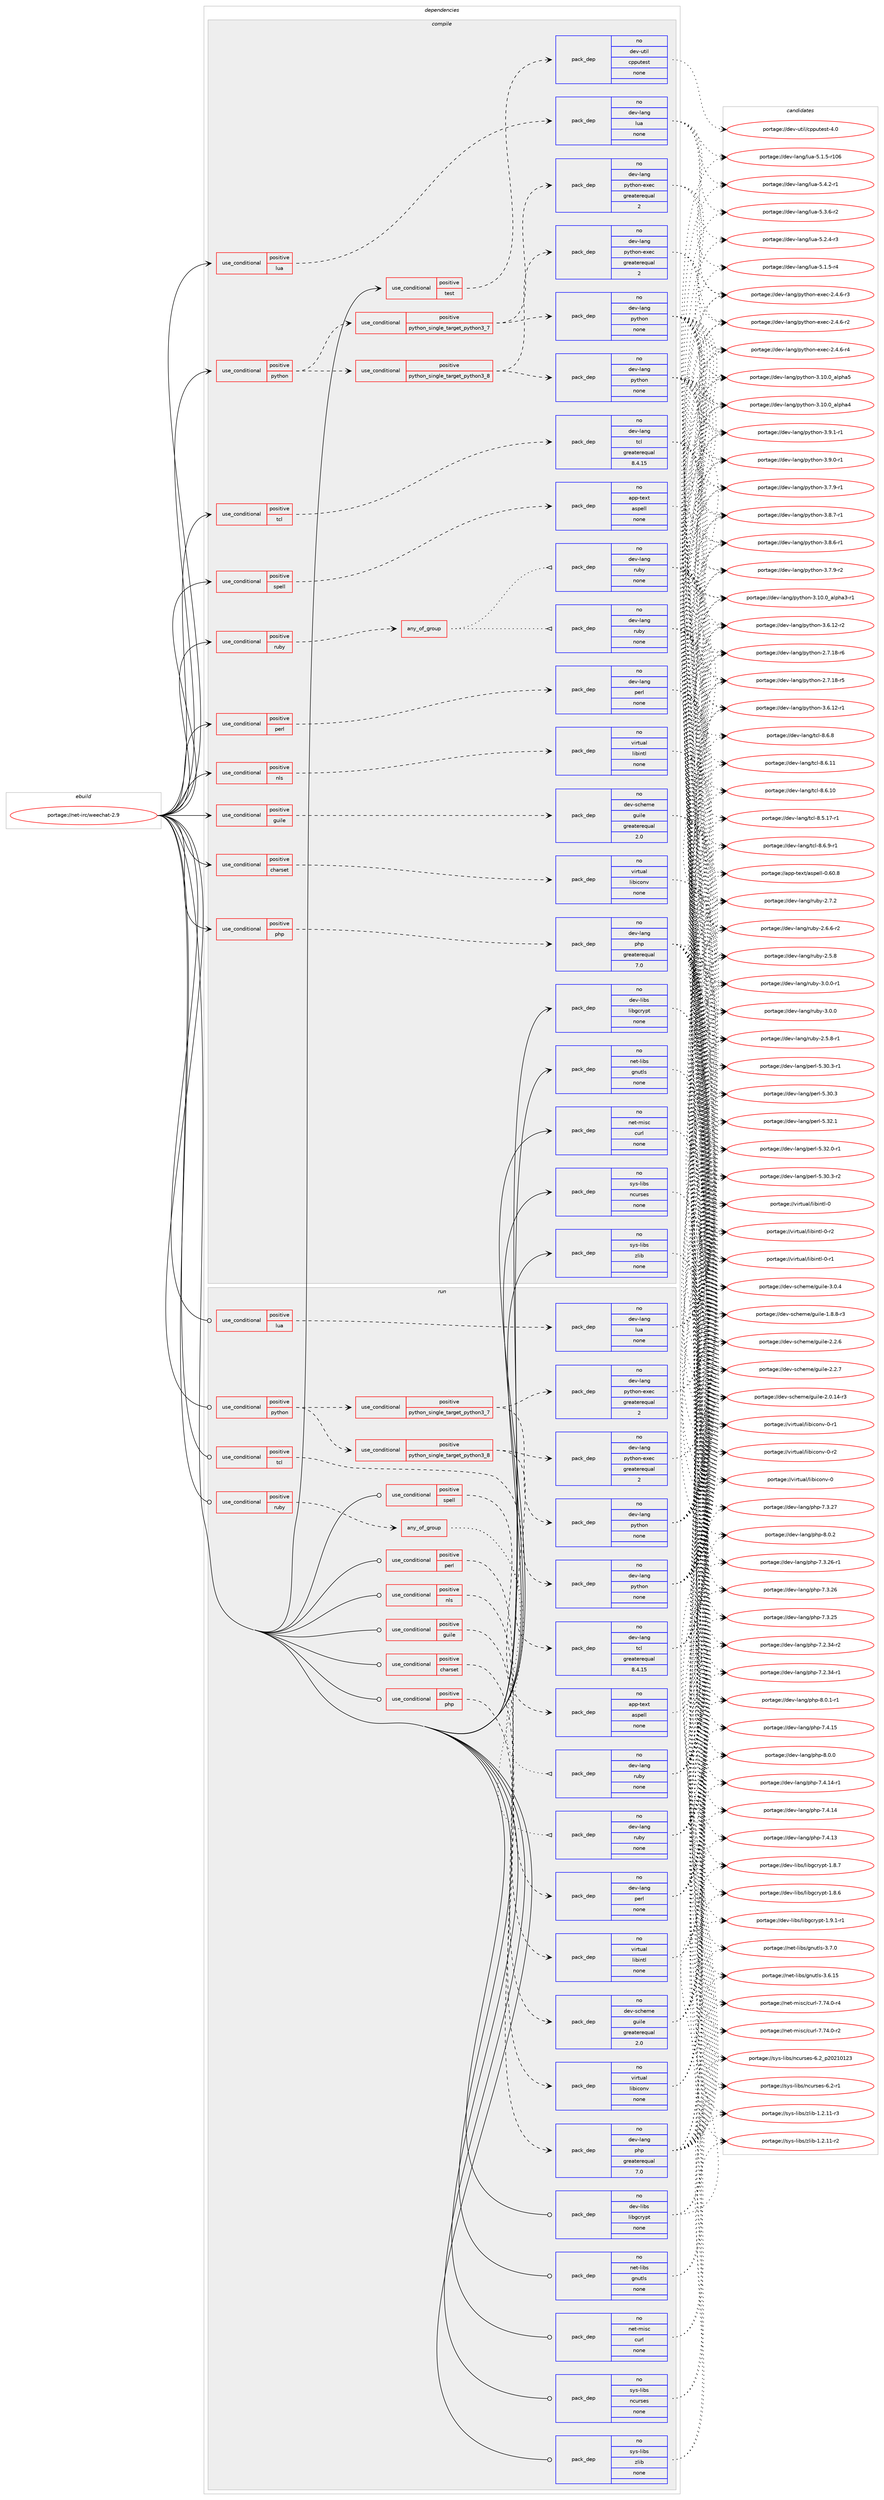 digraph prolog {

# *************
# Graph options
# *************

newrank=true;
concentrate=true;
compound=true;
graph [rankdir=LR,fontname=Helvetica,fontsize=10,ranksep=1.5];#, ranksep=2.5, nodesep=0.2];
edge  [arrowhead=vee];
node  [fontname=Helvetica,fontsize=10];

# **********
# The ebuild
# **********

subgraph cluster_leftcol {
color=gray;
rank=same;
label=<<i>ebuild</i>>;
id [label="portage://net-irc/weechat-2.9", color=red, width=4, href="../net-irc/weechat-2.9.svg"];
}

# ****************
# The dependencies
# ****************

subgraph cluster_midcol {
color=gray;
label=<<i>dependencies</i>>;
subgraph cluster_compile {
fillcolor="#eeeeee";
style=filled;
label=<<i>compile</i>>;
subgraph cond6395 {
dependency20410 [label=<<TABLE BORDER="0" CELLBORDER="1" CELLSPACING="0" CELLPADDING="4"><TR><TD ROWSPAN="3" CELLPADDING="10">use_conditional</TD></TR><TR><TD>positive</TD></TR><TR><TD>charset</TD></TR></TABLE>>, shape=none, color=red];
subgraph pack13844 {
dependency20411 [label=<<TABLE BORDER="0" CELLBORDER="1" CELLSPACING="0" CELLPADDING="4" WIDTH="220"><TR><TD ROWSPAN="6" CELLPADDING="30">pack_dep</TD></TR><TR><TD WIDTH="110">no</TD></TR><TR><TD>virtual</TD></TR><TR><TD>libiconv</TD></TR><TR><TD>none</TD></TR><TR><TD></TD></TR></TABLE>>, shape=none, color=blue];
}
dependency20410:e -> dependency20411:w [weight=20,style="dashed",arrowhead="vee"];
}
id:e -> dependency20410:w [weight=20,style="solid",arrowhead="vee"];
subgraph cond6396 {
dependency20412 [label=<<TABLE BORDER="0" CELLBORDER="1" CELLSPACING="0" CELLPADDING="4"><TR><TD ROWSPAN="3" CELLPADDING="10">use_conditional</TD></TR><TR><TD>positive</TD></TR><TR><TD>guile</TD></TR></TABLE>>, shape=none, color=red];
subgraph pack13845 {
dependency20413 [label=<<TABLE BORDER="0" CELLBORDER="1" CELLSPACING="0" CELLPADDING="4" WIDTH="220"><TR><TD ROWSPAN="6" CELLPADDING="30">pack_dep</TD></TR><TR><TD WIDTH="110">no</TD></TR><TR><TD>dev-scheme</TD></TR><TR><TD>guile</TD></TR><TR><TD>greaterequal</TD></TR><TR><TD>2.0</TD></TR></TABLE>>, shape=none, color=blue];
}
dependency20412:e -> dependency20413:w [weight=20,style="dashed",arrowhead="vee"];
}
id:e -> dependency20412:w [weight=20,style="solid",arrowhead="vee"];
subgraph cond6397 {
dependency20414 [label=<<TABLE BORDER="0" CELLBORDER="1" CELLSPACING="0" CELLPADDING="4"><TR><TD ROWSPAN="3" CELLPADDING="10">use_conditional</TD></TR><TR><TD>positive</TD></TR><TR><TD>lua</TD></TR></TABLE>>, shape=none, color=red];
subgraph pack13846 {
dependency20415 [label=<<TABLE BORDER="0" CELLBORDER="1" CELLSPACING="0" CELLPADDING="4" WIDTH="220"><TR><TD ROWSPAN="6" CELLPADDING="30">pack_dep</TD></TR><TR><TD WIDTH="110">no</TD></TR><TR><TD>dev-lang</TD></TR><TR><TD>lua</TD></TR><TR><TD>none</TD></TR><TR><TD></TD></TR></TABLE>>, shape=none, color=blue];
}
dependency20414:e -> dependency20415:w [weight=20,style="dashed",arrowhead="vee"];
}
id:e -> dependency20414:w [weight=20,style="solid",arrowhead="vee"];
subgraph cond6398 {
dependency20416 [label=<<TABLE BORDER="0" CELLBORDER="1" CELLSPACING="0" CELLPADDING="4"><TR><TD ROWSPAN="3" CELLPADDING="10">use_conditional</TD></TR><TR><TD>positive</TD></TR><TR><TD>nls</TD></TR></TABLE>>, shape=none, color=red];
subgraph pack13847 {
dependency20417 [label=<<TABLE BORDER="0" CELLBORDER="1" CELLSPACING="0" CELLPADDING="4" WIDTH="220"><TR><TD ROWSPAN="6" CELLPADDING="30">pack_dep</TD></TR><TR><TD WIDTH="110">no</TD></TR><TR><TD>virtual</TD></TR><TR><TD>libintl</TD></TR><TR><TD>none</TD></TR><TR><TD></TD></TR></TABLE>>, shape=none, color=blue];
}
dependency20416:e -> dependency20417:w [weight=20,style="dashed",arrowhead="vee"];
}
id:e -> dependency20416:w [weight=20,style="solid",arrowhead="vee"];
subgraph cond6399 {
dependency20418 [label=<<TABLE BORDER="0" CELLBORDER="1" CELLSPACING="0" CELLPADDING="4"><TR><TD ROWSPAN="3" CELLPADDING="10">use_conditional</TD></TR><TR><TD>positive</TD></TR><TR><TD>perl</TD></TR></TABLE>>, shape=none, color=red];
subgraph pack13848 {
dependency20419 [label=<<TABLE BORDER="0" CELLBORDER="1" CELLSPACING="0" CELLPADDING="4" WIDTH="220"><TR><TD ROWSPAN="6" CELLPADDING="30">pack_dep</TD></TR><TR><TD WIDTH="110">no</TD></TR><TR><TD>dev-lang</TD></TR><TR><TD>perl</TD></TR><TR><TD>none</TD></TR><TR><TD></TD></TR></TABLE>>, shape=none, color=blue];
}
dependency20418:e -> dependency20419:w [weight=20,style="dashed",arrowhead="vee"];
}
id:e -> dependency20418:w [weight=20,style="solid",arrowhead="vee"];
subgraph cond6400 {
dependency20420 [label=<<TABLE BORDER="0" CELLBORDER="1" CELLSPACING="0" CELLPADDING="4"><TR><TD ROWSPAN="3" CELLPADDING="10">use_conditional</TD></TR><TR><TD>positive</TD></TR><TR><TD>php</TD></TR></TABLE>>, shape=none, color=red];
subgraph pack13849 {
dependency20421 [label=<<TABLE BORDER="0" CELLBORDER="1" CELLSPACING="0" CELLPADDING="4" WIDTH="220"><TR><TD ROWSPAN="6" CELLPADDING="30">pack_dep</TD></TR><TR><TD WIDTH="110">no</TD></TR><TR><TD>dev-lang</TD></TR><TR><TD>php</TD></TR><TR><TD>greaterequal</TD></TR><TR><TD>7.0</TD></TR></TABLE>>, shape=none, color=blue];
}
dependency20420:e -> dependency20421:w [weight=20,style="dashed",arrowhead="vee"];
}
id:e -> dependency20420:w [weight=20,style="solid",arrowhead="vee"];
subgraph cond6401 {
dependency20422 [label=<<TABLE BORDER="0" CELLBORDER="1" CELLSPACING="0" CELLPADDING="4"><TR><TD ROWSPAN="3" CELLPADDING="10">use_conditional</TD></TR><TR><TD>positive</TD></TR><TR><TD>python</TD></TR></TABLE>>, shape=none, color=red];
subgraph cond6402 {
dependency20423 [label=<<TABLE BORDER="0" CELLBORDER="1" CELLSPACING="0" CELLPADDING="4"><TR><TD ROWSPAN="3" CELLPADDING="10">use_conditional</TD></TR><TR><TD>positive</TD></TR><TR><TD>python_single_target_python3_7</TD></TR></TABLE>>, shape=none, color=red];
subgraph pack13850 {
dependency20424 [label=<<TABLE BORDER="0" CELLBORDER="1" CELLSPACING="0" CELLPADDING="4" WIDTH="220"><TR><TD ROWSPAN="6" CELLPADDING="30">pack_dep</TD></TR><TR><TD WIDTH="110">no</TD></TR><TR><TD>dev-lang</TD></TR><TR><TD>python</TD></TR><TR><TD>none</TD></TR><TR><TD></TD></TR></TABLE>>, shape=none, color=blue];
}
dependency20423:e -> dependency20424:w [weight=20,style="dashed",arrowhead="vee"];
subgraph pack13851 {
dependency20425 [label=<<TABLE BORDER="0" CELLBORDER="1" CELLSPACING="0" CELLPADDING="4" WIDTH="220"><TR><TD ROWSPAN="6" CELLPADDING="30">pack_dep</TD></TR><TR><TD WIDTH="110">no</TD></TR><TR><TD>dev-lang</TD></TR><TR><TD>python-exec</TD></TR><TR><TD>greaterequal</TD></TR><TR><TD>2</TD></TR></TABLE>>, shape=none, color=blue];
}
dependency20423:e -> dependency20425:w [weight=20,style="dashed",arrowhead="vee"];
}
dependency20422:e -> dependency20423:w [weight=20,style="dashed",arrowhead="vee"];
subgraph cond6403 {
dependency20426 [label=<<TABLE BORDER="0" CELLBORDER="1" CELLSPACING="0" CELLPADDING="4"><TR><TD ROWSPAN="3" CELLPADDING="10">use_conditional</TD></TR><TR><TD>positive</TD></TR><TR><TD>python_single_target_python3_8</TD></TR></TABLE>>, shape=none, color=red];
subgraph pack13852 {
dependency20427 [label=<<TABLE BORDER="0" CELLBORDER="1" CELLSPACING="0" CELLPADDING="4" WIDTH="220"><TR><TD ROWSPAN="6" CELLPADDING="30">pack_dep</TD></TR><TR><TD WIDTH="110">no</TD></TR><TR><TD>dev-lang</TD></TR><TR><TD>python</TD></TR><TR><TD>none</TD></TR><TR><TD></TD></TR></TABLE>>, shape=none, color=blue];
}
dependency20426:e -> dependency20427:w [weight=20,style="dashed",arrowhead="vee"];
subgraph pack13853 {
dependency20428 [label=<<TABLE BORDER="0" CELLBORDER="1" CELLSPACING="0" CELLPADDING="4" WIDTH="220"><TR><TD ROWSPAN="6" CELLPADDING="30">pack_dep</TD></TR><TR><TD WIDTH="110">no</TD></TR><TR><TD>dev-lang</TD></TR><TR><TD>python-exec</TD></TR><TR><TD>greaterequal</TD></TR><TR><TD>2</TD></TR></TABLE>>, shape=none, color=blue];
}
dependency20426:e -> dependency20428:w [weight=20,style="dashed",arrowhead="vee"];
}
dependency20422:e -> dependency20426:w [weight=20,style="dashed",arrowhead="vee"];
}
id:e -> dependency20422:w [weight=20,style="solid",arrowhead="vee"];
subgraph cond6404 {
dependency20429 [label=<<TABLE BORDER="0" CELLBORDER="1" CELLSPACING="0" CELLPADDING="4"><TR><TD ROWSPAN="3" CELLPADDING="10">use_conditional</TD></TR><TR><TD>positive</TD></TR><TR><TD>ruby</TD></TR></TABLE>>, shape=none, color=red];
subgraph any150 {
dependency20430 [label=<<TABLE BORDER="0" CELLBORDER="1" CELLSPACING="0" CELLPADDING="4"><TR><TD CELLPADDING="10">any_of_group</TD></TR></TABLE>>, shape=none, color=red];subgraph pack13854 {
dependency20431 [label=<<TABLE BORDER="0" CELLBORDER="1" CELLSPACING="0" CELLPADDING="4" WIDTH="220"><TR><TD ROWSPAN="6" CELLPADDING="30">pack_dep</TD></TR><TR><TD WIDTH="110">no</TD></TR><TR><TD>dev-lang</TD></TR><TR><TD>ruby</TD></TR><TR><TD>none</TD></TR><TR><TD></TD></TR></TABLE>>, shape=none, color=blue];
}
dependency20430:e -> dependency20431:w [weight=20,style="dotted",arrowhead="oinv"];
subgraph pack13855 {
dependency20432 [label=<<TABLE BORDER="0" CELLBORDER="1" CELLSPACING="0" CELLPADDING="4" WIDTH="220"><TR><TD ROWSPAN="6" CELLPADDING="30">pack_dep</TD></TR><TR><TD WIDTH="110">no</TD></TR><TR><TD>dev-lang</TD></TR><TR><TD>ruby</TD></TR><TR><TD>none</TD></TR><TR><TD></TD></TR></TABLE>>, shape=none, color=blue];
}
dependency20430:e -> dependency20432:w [weight=20,style="dotted",arrowhead="oinv"];
}
dependency20429:e -> dependency20430:w [weight=20,style="dashed",arrowhead="vee"];
}
id:e -> dependency20429:w [weight=20,style="solid",arrowhead="vee"];
subgraph cond6405 {
dependency20433 [label=<<TABLE BORDER="0" CELLBORDER="1" CELLSPACING="0" CELLPADDING="4"><TR><TD ROWSPAN="3" CELLPADDING="10">use_conditional</TD></TR><TR><TD>positive</TD></TR><TR><TD>spell</TD></TR></TABLE>>, shape=none, color=red];
subgraph pack13856 {
dependency20434 [label=<<TABLE BORDER="0" CELLBORDER="1" CELLSPACING="0" CELLPADDING="4" WIDTH="220"><TR><TD ROWSPAN="6" CELLPADDING="30">pack_dep</TD></TR><TR><TD WIDTH="110">no</TD></TR><TR><TD>app-text</TD></TR><TR><TD>aspell</TD></TR><TR><TD>none</TD></TR><TR><TD></TD></TR></TABLE>>, shape=none, color=blue];
}
dependency20433:e -> dependency20434:w [weight=20,style="dashed",arrowhead="vee"];
}
id:e -> dependency20433:w [weight=20,style="solid",arrowhead="vee"];
subgraph cond6406 {
dependency20435 [label=<<TABLE BORDER="0" CELLBORDER="1" CELLSPACING="0" CELLPADDING="4"><TR><TD ROWSPAN="3" CELLPADDING="10">use_conditional</TD></TR><TR><TD>positive</TD></TR><TR><TD>tcl</TD></TR></TABLE>>, shape=none, color=red];
subgraph pack13857 {
dependency20436 [label=<<TABLE BORDER="0" CELLBORDER="1" CELLSPACING="0" CELLPADDING="4" WIDTH="220"><TR><TD ROWSPAN="6" CELLPADDING="30">pack_dep</TD></TR><TR><TD WIDTH="110">no</TD></TR><TR><TD>dev-lang</TD></TR><TR><TD>tcl</TD></TR><TR><TD>greaterequal</TD></TR><TR><TD>8.4.15</TD></TR></TABLE>>, shape=none, color=blue];
}
dependency20435:e -> dependency20436:w [weight=20,style="dashed",arrowhead="vee"];
}
id:e -> dependency20435:w [weight=20,style="solid",arrowhead="vee"];
subgraph cond6407 {
dependency20437 [label=<<TABLE BORDER="0" CELLBORDER="1" CELLSPACING="0" CELLPADDING="4"><TR><TD ROWSPAN="3" CELLPADDING="10">use_conditional</TD></TR><TR><TD>positive</TD></TR><TR><TD>test</TD></TR></TABLE>>, shape=none, color=red];
subgraph pack13858 {
dependency20438 [label=<<TABLE BORDER="0" CELLBORDER="1" CELLSPACING="0" CELLPADDING="4" WIDTH="220"><TR><TD ROWSPAN="6" CELLPADDING="30">pack_dep</TD></TR><TR><TD WIDTH="110">no</TD></TR><TR><TD>dev-util</TD></TR><TR><TD>cpputest</TD></TR><TR><TD>none</TD></TR><TR><TD></TD></TR></TABLE>>, shape=none, color=blue];
}
dependency20437:e -> dependency20438:w [weight=20,style="dashed",arrowhead="vee"];
}
id:e -> dependency20437:w [weight=20,style="solid",arrowhead="vee"];
subgraph pack13859 {
dependency20439 [label=<<TABLE BORDER="0" CELLBORDER="1" CELLSPACING="0" CELLPADDING="4" WIDTH="220"><TR><TD ROWSPAN="6" CELLPADDING="30">pack_dep</TD></TR><TR><TD WIDTH="110">no</TD></TR><TR><TD>dev-libs</TD></TR><TR><TD>libgcrypt</TD></TR><TR><TD>none</TD></TR><TR><TD></TD></TR></TABLE>>, shape=none, color=blue];
}
id:e -> dependency20439:w [weight=20,style="solid",arrowhead="vee"];
subgraph pack13860 {
dependency20440 [label=<<TABLE BORDER="0" CELLBORDER="1" CELLSPACING="0" CELLPADDING="4" WIDTH="220"><TR><TD ROWSPAN="6" CELLPADDING="30">pack_dep</TD></TR><TR><TD WIDTH="110">no</TD></TR><TR><TD>net-libs</TD></TR><TR><TD>gnutls</TD></TR><TR><TD>none</TD></TR><TR><TD></TD></TR></TABLE>>, shape=none, color=blue];
}
id:e -> dependency20440:w [weight=20,style="solid",arrowhead="vee"];
subgraph pack13861 {
dependency20441 [label=<<TABLE BORDER="0" CELLBORDER="1" CELLSPACING="0" CELLPADDING="4" WIDTH="220"><TR><TD ROWSPAN="6" CELLPADDING="30">pack_dep</TD></TR><TR><TD WIDTH="110">no</TD></TR><TR><TD>net-misc</TD></TR><TR><TD>curl</TD></TR><TR><TD>none</TD></TR><TR><TD></TD></TR></TABLE>>, shape=none, color=blue];
}
id:e -> dependency20441:w [weight=20,style="solid",arrowhead="vee"];
subgraph pack13862 {
dependency20442 [label=<<TABLE BORDER="0" CELLBORDER="1" CELLSPACING="0" CELLPADDING="4" WIDTH="220"><TR><TD ROWSPAN="6" CELLPADDING="30">pack_dep</TD></TR><TR><TD WIDTH="110">no</TD></TR><TR><TD>sys-libs</TD></TR><TR><TD>ncurses</TD></TR><TR><TD>none</TD></TR><TR><TD></TD></TR></TABLE>>, shape=none, color=blue];
}
id:e -> dependency20442:w [weight=20,style="solid",arrowhead="vee"];
subgraph pack13863 {
dependency20443 [label=<<TABLE BORDER="0" CELLBORDER="1" CELLSPACING="0" CELLPADDING="4" WIDTH="220"><TR><TD ROWSPAN="6" CELLPADDING="30">pack_dep</TD></TR><TR><TD WIDTH="110">no</TD></TR><TR><TD>sys-libs</TD></TR><TR><TD>zlib</TD></TR><TR><TD>none</TD></TR><TR><TD></TD></TR></TABLE>>, shape=none, color=blue];
}
id:e -> dependency20443:w [weight=20,style="solid",arrowhead="vee"];
}
subgraph cluster_compileandrun {
fillcolor="#eeeeee";
style=filled;
label=<<i>compile and run</i>>;
}
subgraph cluster_run {
fillcolor="#eeeeee";
style=filled;
label=<<i>run</i>>;
subgraph cond6408 {
dependency20444 [label=<<TABLE BORDER="0" CELLBORDER="1" CELLSPACING="0" CELLPADDING="4"><TR><TD ROWSPAN="3" CELLPADDING="10">use_conditional</TD></TR><TR><TD>positive</TD></TR><TR><TD>charset</TD></TR></TABLE>>, shape=none, color=red];
subgraph pack13864 {
dependency20445 [label=<<TABLE BORDER="0" CELLBORDER="1" CELLSPACING="0" CELLPADDING="4" WIDTH="220"><TR><TD ROWSPAN="6" CELLPADDING="30">pack_dep</TD></TR><TR><TD WIDTH="110">no</TD></TR><TR><TD>virtual</TD></TR><TR><TD>libiconv</TD></TR><TR><TD>none</TD></TR><TR><TD></TD></TR></TABLE>>, shape=none, color=blue];
}
dependency20444:e -> dependency20445:w [weight=20,style="dashed",arrowhead="vee"];
}
id:e -> dependency20444:w [weight=20,style="solid",arrowhead="odot"];
subgraph cond6409 {
dependency20446 [label=<<TABLE BORDER="0" CELLBORDER="1" CELLSPACING="0" CELLPADDING="4"><TR><TD ROWSPAN="3" CELLPADDING="10">use_conditional</TD></TR><TR><TD>positive</TD></TR><TR><TD>guile</TD></TR></TABLE>>, shape=none, color=red];
subgraph pack13865 {
dependency20447 [label=<<TABLE BORDER="0" CELLBORDER="1" CELLSPACING="0" CELLPADDING="4" WIDTH="220"><TR><TD ROWSPAN="6" CELLPADDING="30">pack_dep</TD></TR><TR><TD WIDTH="110">no</TD></TR><TR><TD>dev-scheme</TD></TR><TR><TD>guile</TD></TR><TR><TD>greaterequal</TD></TR><TR><TD>2.0</TD></TR></TABLE>>, shape=none, color=blue];
}
dependency20446:e -> dependency20447:w [weight=20,style="dashed",arrowhead="vee"];
}
id:e -> dependency20446:w [weight=20,style="solid",arrowhead="odot"];
subgraph cond6410 {
dependency20448 [label=<<TABLE BORDER="0" CELLBORDER="1" CELLSPACING="0" CELLPADDING="4"><TR><TD ROWSPAN="3" CELLPADDING="10">use_conditional</TD></TR><TR><TD>positive</TD></TR><TR><TD>lua</TD></TR></TABLE>>, shape=none, color=red];
subgraph pack13866 {
dependency20449 [label=<<TABLE BORDER="0" CELLBORDER="1" CELLSPACING="0" CELLPADDING="4" WIDTH="220"><TR><TD ROWSPAN="6" CELLPADDING="30">pack_dep</TD></TR><TR><TD WIDTH="110">no</TD></TR><TR><TD>dev-lang</TD></TR><TR><TD>lua</TD></TR><TR><TD>none</TD></TR><TR><TD></TD></TR></TABLE>>, shape=none, color=blue];
}
dependency20448:e -> dependency20449:w [weight=20,style="dashed",arrowhead="vee"];
}
id:e -> dependency20448:w [weight=20,style="solid",arrowhead="odot"];
subgraph cond6411 {
dependency20450 [label=<<TABLE BORDER="0" CELLBORDER="1" CELLSPACING="0" CELLPADDING="4"><TR><TD ROWSPAN="3" CELLPADDING="10">use_conditional</TD></TR><TR><TD>positive</TD></TR><TR><TD>nls</TD></TR></TABLE>>, shape=none, color=red];
subgraph pack13867 {
dependency20451 [label=<<TABLE BORDER="0" CELLBORDER="1" CELLSPACING="0" CELLPADDING="4" WIDTH="220"><TR><TD ROWSPAN="6" CELLPADDING="30">pack_dep</TD></TR><TR><TD WIDTH="110">no</TD></TR><TR><TD>virtual</TD></TR><TR><TD>libintl</TD></TR><TR><TD>none</TD></TR><TR><TD></TD></TR></TABLE>>, shape=none, color=blue];
}
dependency20450:e -> dependency20451:w [weight=20,style="dashed",arrowhead="vee"];
}
id:e -> dependency20450:w [weight=20,style="solid",arrowhead="odot"];
subgraph cond6412 {
dependency20452 [label=<<TABLE BORDER="0" CELLBORDER="1" CELLSPACING="0" CELLPADDING="4"><TR><TD ROWSPAN="3" CELLPADDING="10">use_conditional</TD></TR><TR><TD>positive</TD></TR><TR><TD>perl</TD></TR></TABLE>>, shape=none, color=red];
subgraph pack13868 {
dependency20453 [label=<<TABLE BORDER="0" CELLBORDER="1" CELLSPACING="0" CELLPADDING="4" WIDTH="220"><TR><TD ROWSPAN="6" CELLPADDING="30">pack_dep</TD></TR><TR><TD WIDTH="110">no</TD></TR><TR><TD>dev-lang</TD></TR><TR><TD>perl</TD></TR><TR><TD>none</TD></TR><TR><TD></TD></TR></TABLE>>, shape=none, color=blue];
}
dependency20452:e -> dependency20453:w [weight=20,style="dashed",arrowhead="vee"];
}
id:e -> dependency20452:w [weight=20,style="solid",arrowhead="odot"];
subgraph cond6413 {
dependency20454 [label=<<TABLE BORDER="0" CELLBORDER="1" CELLSPACING="0" CELLPADDING="4"><TR><TD ROWSPAN="3" CELLPADDING="10">use_conditional</TD></TR><TR><TD>positive</TD></TR><TR><TD>php</TD></TR></TABLE>>, shape=none, color=red];
subgraph pack13869 {
dependency20455 [label=<<TABLE BORDER="0" CELLBORDER="1" CELLSPACING="0" CELLPADDING="4" WIDTH="220"><TR><TD ROWSPAN="6" CELLPADDING="30">pack_dep</TD></TR><TR><TD WIDTH="110">no</TD></TR><TR><TD>dev-lang</TD></TR><TR><TD>php</TD></TR><TR><TD>greaterequal</TD></TR><TR><TD>7.0</TD></TR></TABLE>>, shape=none, color=blue];
}
dependency20454:e -> dependency20455:w [weight=20,style="dashed",arrowhead="vee"];
}
id:e -> dependency20454:w [weight=20,style="solid",arrowhead="odot"];
subgraph cond6414 {
dependency20456 [label=<<TABLE BORDER="0" CELLBORDER="1" CELLSPACING="0" CELLPADDING="4"><TR><TD ROWSPAN="3" CELLPADDING="10">use_conditional</TD></TR><TR><TD>positive</TD></TR><TR><TD>python</TD></TR></TABLE>>, shape=none, color=red];
subgraph cond6415 {
dependency20457 [label=<<TABLE BORDER="0" CELLBORDER="1" CELLSPACING="0" CELLPADDING="4"><TR><TD ROWSPAN="3" CELLPADDING="10">use_conditional</TD></TR><TR><TD>positive</TD></TR><TR><TD>python_single_target_python3_7</TD></TR></TABLE>>, shape=none, color=red];
subgraph pack13870 {
dependency20458 [label=<<TABLE BORDER="0" CELLBORDER="1" CELLSPACING="0" CELLPADDING="4" WIDTH="220"><TR><TD ROWSPAN="6" CELLPADDING="30">pack_dep</TD></TR><TR><TD WIDTH="110">no</TD></TR><TR><TD>dev-lang</TD></TR><TR><TD>python</TD></TR><TR><TD>none</TD></TR><TR><TD></TD></TR></TABLE>>, shape=none, color=blue];
}
dependency20457:e -> dependency20458:w [weight=20,style="dashed",arrowhead="vee"];
subgraph pack13871 {
dependency20459 [label=<<TABLE BORDER="0" CELLBORDER="1" CELLSPACING="0" CELLPADDING="4" WIDTH="220"><TR><TD ROWSPAN="6" CELLPADDING="30">pack_dep</TD></TR><TR><TD WIDTH="110">no</TD></TR><TR><TD>dev-lang</TD></TR><TR><TD>python-exec</TD></TR><TR><TD>greaterequal</TD></TR><TR><TD>2</TD></TR></TABLE>>, shape=none, color=blue];
}
dependency20457:e -> dependency20459:w [weight=20,style="dashed",arrowhead="vee"];
}
dependency20456:e -> dependency20457:w [weight=20,style="dashed",arrowhead="vee"];
subgraph cond6416 {
dependency20460 [label=<<TABLE BORDER="0" CELLBORDER="1" CELLSPACING="0" CELLPADDING="4"><TR><TD ROWSPAN="3" CELLPADDING="10">use_conditional</TD></TR><TR><TD>positive</TD></TR><TR><TD>python_single_target_python3_8</TD></TR></TABLE>>, shape=none, color=red];
subgraph pack13872 {
dependency20461 [label=<<TABLE BORDER="0" CELLBORDER="1" CELLSPACING="0" CELLPADDING="4" WIDTH="220"><TR><TD ROWSPAN="6" CELLPADDING="30">pack_dep</TD></TR><TR><TD WIDTH="110">no</TD></TR><TR><TD>dev-lang</TD></TR><TR><TD>python</TD></TR><TR><TD>none</TD></TR><TR><TD></TD></TR></TABLE>>, shape=none, color=blue];
}
dependency20460:e -> dependency20461:w [weight=20,style="dashed",arrowhead="vee"];
subgraph pack13873 {
dependency20462 [label=<<TABLE BORDER="0" CELLBORDER="1" CELLSPACING="0" CELLPADDING="4" WIDTH="220"><TR><TD ROWSPAN="6" CELLPADDING="30">pack_dep</TD></TR><TR><TD WIDTH="110">no</TD></TR><TR><TD>dev-lang</TD></TR><TR><TD>python-exec</TD></TR><TR><TD>greaterequal</TD></TR><TR><TD>2</TD></TR></TABLE>>, shape=none, color=blue];
}
dependency20460:e -> dependency20462:w [weight=20,style="dashed",arrowhead="vee"];
}
dependency20456:e -> dependency20460:w [weight=20,style="dashed",arrowhead="vee"];
}
id:e -> dependency20456:w [weight=20,style="solid",arrowhead="odot"];
subgraph cond6417 {
dependency20463 [label=<<TABLE BORDER="0" CELLBORDER="1" CELLSPACING="0" CELLPADDING="4"><TR><TD ROWSPAN="3" CELLPADDING="10">use_conditional</TD></TR><TR><TD>positive</TD></TR><TR><TD>ruby</TD></TR></TABLE>>, shape=none, color=red];
subgraph any151 {
dependency20464 [label=<<TABLE BORDER="0" CELLBORDER="1" CELLSPACING="0" CELLPADDING="4"><TR><TD CELLPADDING="10">any_of_group</TD></TR></TABLE>>, shape=none, color=red];subgraph pack13874 {
dependency20465 [label=<<TABLE BORDER="0" CELLBORDER="1" CELLSPACING="0" CELLPADDING="4" WIDTH="220"><TR><TD ROWSPAN="6" CELLPADDING="30">pack_dep</TD></TR><TR><TD WIDTH="110">no</TD></TR><TR><TD>dev-lang</TD></TR><TR><TD>ruby</TD></TR><TR><TD>none</TD></TR><TR><TD></TD></TR></TABLE>>, shape=none, color=blue];
}
dependency20464:e -> dependency20465:w [weight=20,style="dotted",arrowhead="oinv"];
subgraph pack13875 {
dependency20466 [label=<<TABLE BORDER="0" CELLBORDER="1" CELLSPACING="0" CELLPADDING="4" WIDTH="220"><TR><TD ROWSPAN="6" CELLPADDING="30">pack_dep</TD></TR><TR><TD WIDTH="110">no</TD></TR><TR><TD>dev-lang</TD></TR><TR><TD>ruby</TD></TR><TR><TD>none</TD></TR><TR><TD></TD></TR></TABLE>>, shape=none, color=blue];
}
dependency20464:e -> dependency20466:w [weight=20,style="dotted",arrowhead="oinv"];
}
dependency20463:e -> dependency20464:w [weight=20,style="dashed",arrowhead="vee"];
}
id:e -> dependency20463:w [weight=20,style="solid",arrowhead="odot"];
subgraph cond6418 {
dependency20467 [label=<<TABLE BORDER="0" CELLBORDER="1" CELLSPACING="0" CELLPADDING="4"><TR><TD ROWSPAN="3" CELLPADDING="10">use_conditional</TD></TR><TR><TD>positive</TD></TR><TR><TD>spell</TD></TR></TABLE>>, shape=none, color=red];
subgraph pack13876 {
dependency20468 [label=<<TABLE BORDER="0" CELLBORDER="1" CELLSPACING="0" CELLPADDING="4" WIDTH="220"><TR><TD ROWSPAN="6" CELLPADDING="30">pack_dep</TD></TR><TR><TD WIDTH="110">no</TD></TR><TR><TD>app-text</TD></TR><TR><TD>aspell</TD></TR><TR><TD>none</TD></TR><TR><TD></TD></TR></TABLE>>, shape=none, color=blue];
}
dependency20467:e -> dependency20468:w [weight=20,style="dashed",arrowhead="vee"];
}
id:e -> dependency20467:w [weight=20,style="solid",arrowhead="odot"];
subgraph cond6419 {
dependency20469 [label=<<TABLE BORDER="0" CELLBORDER="1" CELLSPACING="0" CELLPADDING="4"><TR><TD ROWSPAN="3" CELLPADDING="10">use_conditional</TD></TR><TR><TD>positive</TD></TR><TR><TD>tcl</TD></TR></TABLE>>, shape=none, color=red];
subgraph pack13877 {
dependency20470 [label=<<TABLE BORDER="0" CELLBORDER="1" CELLSPACING="0" CELLPADDING="4" WIDTH="220"><TR><TD ROWSPAN="6" CELLPADDING="30">pack_dep</TD></TR><TR><TD WIDTH="110">no</TD></TR><TR><TD>dev-lang</TD></TR><TR><TD>tcl</TD></TR><TR><TD>greaterequal</TD></TR><TR><TD>8.4.15</TD></TR></TABLE>>, shape=none, color=blue];
}
dependency20469:e -> dependency20470:w [weight=20,style="dashed",arrowhead="vee"];
}
id:e -> dependency20469:w [weight=20,style="solid",arrowhead="odot"];
subgraph pack13878 {
dependency20471 [label=<<TABLE BORDER="0" CELLBORDER="1" CELLSPACING="0" CELLPADDING="4" WIDTH="220"><TR><TD ROWSPAN="6" CELLPADDING="30">pack_dep</TD></TR><TR><TD WIDTH="110">no</TD></TR><TR><TD>dev-libs</TD></TR><TR><TD>libgcrypt</TD></TR><TR><TD>none</TD></TR><TR><TD></TD></TR></TABLE>>, shape=none, color=blue];
}
id:e -> dependency20471:w [weight=20,style="solid",arrowhead="odot"];
subgraph pack13879 {
dependency20472 [label=<<TABLE BORDER="0" CELLBORDER="1" CELLSPACING="0" CELLPADDING="4" WIDTH="220"><TR><TD ROWSPAN="6" CELLPADDING="30">pack_dep</TD></TR><TR><TD WIDTH="110">no</TD></TR><TR><TD>net-libs</TD></TR><TR><TD>gnutls</TD></TR><TR><TD>none</TD></TR><TR><TD></TD></TR></TABLE>>, shape=none, color=blue];
}
id:e -> dependency20472:w [weight=20,style="solid",arrowhead="odot"];
subgraph pack13880 {
dependency20473 [label=<<TABLE BORDER="0" CELLBORDER="1" CELLSPACING="0" CELLPADDING="4" WIDTH="220"><TR><TD ROWSPAN="6" CELLPADDING="30">pack_dep</TD></TR><TR><TD WIDTH="110">no</TD></TR><TR><TD>net-misc</TD></TR><TR><TD>curl</TD></TR><TR><TD>none</TD></TR><TR><TD></TD></TR></TABLE>>, shape=none, color=blue];
}
id:e -> dependency20473:w [weight=20,style="solid",arrowhead="odot"];
subgraph pack13881 {
dependency20474 [label=<<TABLE BORDER="0" CELLBORDER="1" CELLSPACING="0" CELLPADDING="4" WIDTH="220"><TR><TD ROWSPAN="6" CELLPADDING="30">pack_dep</TD></TR><TR><TD WIDTH="110">no</TD></TR><TR><TD>sys-libs</TD></TR><TR><TD>ncurses</TD></TR><TR><TD>none</TD></TR><TR><TD></TD></TR></TABLE>>, shape=none, color=blue];
}
id:e -> dependency20474:w [weight=20,style="solid",arrowhead="odot"];
subgraph pack13882 {
dependency20475 [label=<<TABLE BORDER="0" CELLBORDER="1" CELLSPACING="0" CELLPADDING="4" WIDTH="220"><TR><TD ROWSPAN="6" CELLPADDING="30">pack_dep</TD></TR><TR><TD WIDTH="110">no</TD></TR><TR><TD>sys-libs</TD></TR><TR><TD>zlib</TD></TR><TR><TD>none</TD></TR><TR><TD></TD></TR></TABLE>>, shape=none, color=blue];
}
id:e -> dependency20475:w [weight=20,style="solid",arrowhead="odot"];
}
}

# **************
# The candidates
# **************

subgraph cluster_choices {
rank=same;
color=gray;
label=<<i>candidates</i>>;

subgraph choice13844 {
color=black;
nodesep=1;
choice1181051141161179710847108105981059911111011845484511450 [label="portage://virtual/libiconv-0-r2", color=red, width=4,href="../virtual/libiconv-0-r2.svg"];
choice1181051141161179710847108105981059911111011845484511449 [label="portage://virtual/libiconv-0-r1", color=red, width=4,href="../virtual/libiconv-0-r1.svg"];
choice118105114116117971084710810598105991111101184548 [label="portage://virtual/libiconv-0", color=red, width=4,href="../virtual/libiconv-0.svg"];
dependency20411:e -> choice1181051141161179710847108105981059911111011845484511450:w [style=dotted,weight="100"];
dependency20411:e -> choice1181051141161179710847108105981059911111011845484511449:w [style=dotted,weight="100"];
dependency20411:e -> choice118105114116117971084710810598105991111101184548:w [style=dotted,weight="100"];
}
subgraph choice13845 {
color=black;
nodesep=1;
choice100101118451159910410110910147103117105108101455146484652 [label="portage://dev-scheme/guile-3.0.4", color=red, width=4,href="../dev-scheme/guile-3.0.4.svg"];
choice100101118451159910410110910147103117105108101455046504655 [label="portage://dev-scheme/guile-2.2.7", color=red, width=4,href="../dev-scheme/guile-2.2.7.svg"];
choice100101118451159910410110910147103117105108101455046504654 [label="portage://dev-scheme/guile-2.2.6", color=red, width=4,href="../dev-scheme/guile-2.2.6.svg"];
choice100101118451159910410110910147103117105108101455046484649524511451 [label="portage://dev-scheme/guile-2.0.14-r3", color=red, width=4,href="../dev-scheme/guile-2.0.14-r3.svg"];
choice1001011184511599104101109101471031171051081014549465646564511451 [label="portage://dev-scheme/guile-1.8.8-r3", color=red, width=4,href="../dev-scheme/guile-1.8.8-r3.svg"];
dependency20413:e -> choice100101118451159910410110910147103117105108101455146484652:w [style=dotted,weight="100"];
dependency20413:e -> choice100101118451159910410110910147103117105108101455046504655:w [style=dotted,weight="100"];
dependency20413:e -> choice100101118451159910410110910147103117105108101455046504654:w [style=dotted,weight="100"];
dependency20413:e -> choice100101118451159910410110910147103117105108101455046484649524511451:w [style=dotted,weight="100"];
dependency20413:e -> choice1001011184511599104101109101471031171051081014549465646564511451:w [style=dotted,weight="100"];
}
subgraph choice13846 {
color=black;
nodesep=1;
choice100101118451089711010347108117974553465246504511449 [label="portage://dev-lang/lua-5.4.2-r1", color=red, width=4,href="../dev-lang/lua-5.4.2-r1.svg"];
choice100101118451089711010347108117974553465146544511450 [label="portage://dev-lang/lua-5.3.6-r2", color=red, width=4,href="../dev-lang/lua-5.3.6-r2.svg"];
choice100101118451089711010347108117974553465046524511451 [label="portage://dev-lang/lua-5.2.4-r3", color=red, width=4,href="../dev-lang/lua-5.2.4-r3.svg"];
choice100101118451089711010347108117974553464946534511452 [label="portage://dev-lang/lua-5.1.5-r4", color=red, width=4,href="../dev-lang/lua-5.1.5-r4.svg"];
choice1001011184510897110103471081179745534649465345114494854 [label="portage://dev-lang/lua-5.1.5-r106", color=red, width=4,href="../dev-lang/lua-5.1.5-r106.svg"];
dependency20415:e -> choice100101118451089711010347108117974553465246504511449:w [style=dotted,weight="100"];
dependency20415:e -> choice100101118451089711010347108117974553465146544511450:w [style=dotted,weight="100"];
dependency20415:e -> choice100101118451089711010347108117974553465046524511451:w [style=dotted,weight="100"];
dependency20415:e -> choice100101118451089711010347108117974553464946534511452:w [style=dotted,weight="100"];
dependency20415:e -> choice1001011184510897110103471081179745534649465345114494854:w [style=dotted,weight="100"];
}
subgraph choice13847 {
color=black;
nodesep=1;
choice11810511411611797108471081059810511011610845484511450 [label="portage://virtual/libintl-0-r2", color=red, width=4,href="../virtual/libintl-0-r2.svg"];
choice11810511411611797108471081059810511011610845484511449 [label="portage://virtual/libintl-0-r1", color=red, width=4,href="../virtual/libintl-0-r1.svg"];
choice1181051141161179710847108105981051101161084548 [label="portage://virtual/libintl-0", color=red, width=4,href="../virtual/libintl-0.svg"];
dependency20417:e -> choice11810511411611797108471081059810511011610845484511450:w [style=dotted,weight="100"];
dependency20417:e -> choice11810511411611797108471081059810511011610845484511449:w [style=dotted,weight="100"];
dependency20417:e -> choice1181051141161179710847108105981051101161084548:w [style=dotted,weight="100"];
}
subgraph choice13848 {
color=black;
nodesep=1;
choice10010111845108971101034711210111410845534651504649 [label="portage://dev-lang/perl-5.32.1", color=red, width=4,href="../dev-lang/perl-5.32.1.svg"];
choice100101118451089711010347112101114108455346515046484511449 [label="portage://dev-lang/perl-5.32.0-r1", color=red, width=4,href="../dev-lang/perl-5.32.0-r1.svg"];
choice100101118451089711010347112101114108455346514846514511450 [label="portage://dev-lang/perl-5.30.3-r2", color=red, width=4,href="../dev-lang/perl-5.30.3-r2.svg"];
choice100101118451089711010347112101114108455346514846514511449 [label="portage://dev-lang/perl-5.30.3-r1", color=red, width=4,href="../dev-lang/perl-5.30.3-r1.svg"];
choice10010111845108971101034711210111410845534651484651 [label="portage://dev-lang/perl-5.30.3", color=red, width=4,href="../dev-lang/perl-5.30.3.svg"];
dependency20419:e -> choice10010111845108971101034711210111410845534651504649:w [style=dotted,weight="100"];
dependency20419:e -> choice100101118451089711010347112101114108455346515046484511449:w [style=dotted,weight="100"];
dependency20419:e -> choice100101118451089711010347112101114108455346514846514511450:w [style=dotted,weight="100"];
dependency20419:e -> choice100101118451089711010347112101114108455346514846514511449:w [style=dotted,weight="100"];
dependency20419:e -> choice10010111845108971101034711210111410845534651484651:w [style=dotted,weight="100"];
}
subgraph choice13849 {
color=black;
nodesep=1;
choice100101118451089711010347112104112455646484650 [label="portage://dev-lang/php-8.0.2", color=red, width=4,href="../dev-lang/php-8.0.2.svg"];
choice1001011184510897110103471121041124556464846494511449 [label="portage://dev-lang/php-8.0.1-r1", color=red, width=4,href="../dev-lang/php-8.0.1-r1.svg"];
choice100101118451089711010347112104112455646484648 [label="portage://dev-lang/php-8.0.0", color=red, width=4,href="../dev-lang/php-8.0.0.svg"];
choice10010111845108971101034711210411245554652464953 [label="portage://dev-lang/php-7.4.15", color=red, width=4,href="../dev-lang/php-7.4.15.svg"];
choice100101118451089711010347112104112455546524649524511449 [label="portage://dev-lang/php-7.4.14-r1", color=red, width=4,href="../dev-lang/php-7.4.14-r1.svg"];
choice10010111845108971101034711210411245554652464952 [label="portage://dev-lang/php-7.4.14", color=red, width=4,href="../dev-lang/php-7.4.14.svg"];
choice10010111845108971101034711210411245554652464951 [label="portage://dev-lang/php-7.4.13", color=red, width=4,href="../dev-lang/php-7.4.13.svg"];
choice10010111845108971101034711210411245554651465055 [label="portage://dev-lang/php-7.3.27", color=red, width=4,href="../dev-lang/php-7.3.27.svg"];
choice100101118451089711010347112104112455546514650544511449 [label="portage://dev-lang/php-7.3.26-r1", color=red, width=4,href="../dev-lang/php-7.3.26-r1.svg"];
choice10010111845108971101034711210411245554651465054 [label="portage://dev-lang/php-7.3.26", color=red, width=4,href="../dev-lang/php-7.3.26.svg"];
choice10010111845108971101034711210411245554651465053 [label="portage://dev-lang/php-7.3.25", color=red, width=4,href="../dev-lang/php-7.3.25.svg"];
choice100101118451089711010347112104112455546504651524511450 [label="portage://dev-lang/php-7.2.34-r2", color=red, width=4,href="../dev-lang/php-7.2.34-r2.svg"];
choice100101118451089711010347112104112455546504651524511449 [label="portage://dev-lang/php-7.2.34-r1", color=red, width=4,href="../dev-lang/php-7.2.34-r1.svg"];
dependency20421:e -> choice100101118451089711010347112104112455646484650:w [style=dotted,weight="100"];
dependency20421:e -> choice1001011184510897110103471121041124556464846494511449:w [style=dotted,weight="100"];
dependency20421:e -> choice100101118451089711010347112104112455646484648:w [style=dotted,weight="100"];
dependency20421:e -> choice10010111845108971101034711210411245554652464953:w [style=dotted,weight="100"];
dependency20421:e -> choice100101118451089711010347112104112455546524649524511449:w [style=dotted,weight="100"];
dependency20421:e -> choice10010111845108971101034711210411245554652464952:w [style=dotted,weight="100"];
dependency20421:e -> choice10010111845108971101034711210411245554652464951:w [style=dotted,weight="100"];
dependency20421:e -> choice10010111845108971101034711210411245554651465055:w [style=dotted,weight="100"];
dependency20421:e -> choice100101118451089711010347112104112455546514650544511449:w [style=dotted,weight="100"];
dependency20421:e -> choice10010111845108971101034711210411245554651465054:w [style=dotted,weight="100"];
dependency20421:e -> choice10010111845108971101034711210411245554651465053:w [style=dotted,weight="100"];
dependency20421:e -> choice100101118451089711010347112104112455546504651524511450:w [style=dotted,weight="100"];
dependency20421:e -> choice100101118451089711010347112104112455546504651524511449:w [style=dotted,weight="100"];
}
subgraph choice13850 {
color=black;
nodesep=1;
choice1001011184510897110103471121211161041111104551465746494511449 [label="portage://dev-lang/python-3.9.1-r1", color=red, width=4,href="../dev-lang/python-3.9.1-r1.svg"];
choice1001011184510897110103471121211161041111104551465746484511449 [label="portage://dev-lang/python-3.9.0-r1", color=red, width=4,href="../dev-lang/python-3.9.0-r1.svg"];
choice1001011184510897110103471121211161041111104551465646554511449 [label="portage://dev-lang/python-3.8.7-r1", color=red, width=4,href="../dev-lang/python-3.8.7-r1.svg"];
choice1001011184510897110103471121211161041111104551465646544511449 [label="portage://dev-lang/python-3.8.6-r1", color=red, width=4,href="../dev-lang/python-3.8.6-r1.svg"];
choice1001011184510897110103471121211161041111104551465546574511450 [label="portage://dev-lang/python-3.7.9-r2", color=red, width=4,href="../dev-lang/python-3.7.9-r2.svg"];
choice1001011184510897110103471121211161041111104551465546574511449 [label="portage://dev-lang/python-3.7.9-r1", color=red, width=4,href="../dev-lang/python-3.7.9-r1.svg"];
choice100101118451089711010347112121116104111110455146544649504511450 [label="portage://dev-lang/python-3.6.12-r2", color=red, width=4,href="../dev-lang/python-3.6.12-r2.svg"];
choice100101118451089711010347112121116104111110455146544649504511449 [label="portage://dev-lang/python-3.6.12-r1", color=red, width=4,href="../dev-lang/python-3.6.12-r1.svg"];
choice1001011184510897110103471121211161041111104551464948464895971081121049753 [label="portage://dev-lang/python-3.10.0_alpha5", color=red, width=4,href="../dev-lang/python-3.10.0_alpha5.svg"];
choice1001011184510897110103471121211161041111104551464948464895971081121049752 [label="portage://dev-lang/python-3.10.0_alpha4", color=red, width=4,href="../dev-lang/python-3.10.0_alpha4.svg"];
choice10010111845108971101034711212111610411111045514649484648959710811210497514511449 [label="portage://dev-lang/python-3.10.0_alpha3-r1", color=red, width=4,href="../dev-lang/python-3.10.0_alpha3-r1.svg"];
choice100101118451089711010347112121116104111110455046554649564511454 [label="portage://dev-lang/python-2.7.18-r6", color=red, width=4,href="../dev-lang/python-2.7.18-r6.svg"];
choice100101118451089711010347112121116104111110455046554649564511453 [label="portage://dev-lang/python-2.7.18-r5", color=red, width=4,href="../dev-lang/python-2.7.18-r5.svg"];
dependency20424:e -> choice1001011184510897110103471121211161041111104551465746494511449:w [style=dotted,weight="100"];
dependency20424:e -> choice1001011184510897110103471121211161041111104551465746484511449:w [style=dotted,weight="100"];
dependency20424:e -> choice1001011184510897110103471121211161041111104551465646554511449:w [style=dotted,weight="100"];
dependency20424:e -> choice1001011184510897110103471121211161041111104551465646544511449:w [style=dotted,weight="100"];
dependency20424:e -> choice1001011184510897110103471121211161041111104551465546574511450:w [style=dotted,weight="100"];
dependency20424:e -> choice1001011184510897110103471121211161041111104551465546574511449:w [style=dotted,weight="100"];
dependency20424:e -> choice100101118451089711010347112121116104111110455146544649504511450:w [style=dotted,weight="100"];
dependency20424:e -> choice100101118451089711010347112121116104111110455146544649504511449:w [style=dotted,weight="100"];
dependency20424:e -> choice1001011184510897110103471121211161041111104551464948464895971081121049753:w [style=dotted,weight="100"];
dependency20424:e -> choice1001011184510897110103471121211161041111104551464948464895971081121049752:w [style=dotted,weight="100"];
dependency20424:e -> choice10010111845108971101034711212111610411111045514649484648959710811210497514511449:w [style=dotted,weight="100"];
dependency20424:e -> choice100101118451089711010347112121116104111110455046554649564511454:w [style=dotted,weight="100"];
dependency20424:e -> choice100101118451089711010347112121116104111110455046554649564511453:w [style=dotted,weight="100"];
}
subgraph choice13851 {
color=black;
nodesep=1;
choice10010111845108971101034711212111610411111045101120101994550465246544511452 [label="portage://dev-lang/python-exec-2.4.6-r4", color=red, width=4,href="../dev-lang/python-exec-2.4.6-r4.svg"];
choice10010111845108971101034711212111610411111045101120101994550465246544511451 [label="portage://dev-lang/python-exec-2.4.6-r3", color=red, width=4,href="../dev-lang/python-exec-2.4.6-r3.svg"];
choice10010111845108971101034711212111610411111045101120101994550465246544511450 [label="portage://dev-lang/python-exec-2.4.6-r2", color=red, width=4,href="../dev-lang/python-exec-2.4.6-r2.svg"];
dependency20425:e -> choice10010111845108971101034711212111610411111045101120101994550465246544511452:w [style=dotted,weight="100"];
dependency20425:e -> choice10010111845108971101034711212111610411111045101120101994550465246544511451:w [style=dotted,weight="100"];
dependency20425:e -> choice10010111845108971101034711212111610411111045101120101994550465246544511450:w [style=dotted,weight="100"];
}
subgraph choice13852 {
color=black;
nodesep=1;
choice1001011184510897110103471121211161041111104551465746494511449 [label="portage://dev-lang/python-3.9.1-r1", color=red, width=4,href="../dev-lang/python-3.9.1-r1.svg"];
choice1001011184510897110103471121211161041111104551465746484511449 [label="portage://dev-lang/python-3.9.0-r1", color=red, width=4,href="../dev-lang/python-3.9.0-r1.svg"];
choice1001011184510897110103471121211161041111104551465646554511449 [label="portage://dev-lang/python-3.8.7-r1", color=red, width=4,href="../dev-lang/python-3.8.7-r1.svg"];
choice1001011184510897110103471121211161041111104551465646544511449 [label="portage://dev-lang/python-3.8.6-r1", color=red, width=4,href="../dev-lang/python-3.8.6-r1.svg"];
choice1001011184510897110103471121211161041111104551465546574511450 [label="portage://dev-lang/python-3.7.9-r2", color=red, width=4,href="../dev-lang/python-3.7.9-r2.svg"];
choice1001011184510897110103471121211161041111104551465546574511449 [label="portage://dev-lang/python-3.7.9-r1", color=red, width=4,href="../dev-lang/python-3.7.9-r1.svg"];
choice100101118451089711010347112121116104111110455146544649504511450 [label="portage://dev-lang/python-3.6.12-r2", color=red, width=4,href="../dev-lang/python-3.6.12-r2.svg"];
choice100101118451089711010347112121116104111110455146544649504511449 [label="portage://dev-lang/python-3.6.12-r1", color=red, width=4,href="../dev-lang/python-3.6.12-r1.svg"];
choice1001011184510897110103471121211161041111104551464948464895971081121049753 [label="portage://dev-lang/python-3.10.0_alpha5", color=red, width=4,href="../dev-lang/python-3.10.0_alpha5.svg"];
choice1001011184510897110103471121211161041111104551464948464895971081121049752 [label="portage://dev-lang/python-3.10.0_alpha4", color=red, width=4,href="../dev-lang/python-3.10.0_alpha4.svg"];
choice10010111845108971101034711212111610411111045514649484648959710811210497514511449 [label="portage://dev-lang/python-3.10.0_alpha3-r1", color=red, width=4,href="../dev-lang/python-3.10.0_alpha3-r1.svg"];
choice100101118451089711010347112121116104111110455046554649564511454 [label="portage://dev-lang/python-2.7.18-r6", color=red, width=4,href="../dev-lang/python-2.7.18-r6.svg"];
choice100101118451089711010347112121116104111110455046554649564511453 [label="portage://dev-lang/python-2.7.18-r5", color=red, width=4,href="../dev-lang/python-2.7.18-r5.svg"];
dependency20427:e -> choice1001011184510897110103471121211161041111104551465746494511449:w [style=dotted,weight="100"];
dependency20427:e -> choice1001011184510897110103471121211161041111104551465746484511449:w [style=dotted,weight="100"];
dependency20427:e -> choice1001011184510897110103471121211161041111104551465646554511449:w [style=dotted,weight="100"];
dependency20427:e -> choice1001011184510897110103471121211161041111104551465646544511449:w [style=dotted,weight="100"];
dependency20427:e -> choice1001011184510897110103471121211161041111104551465546574511450:w [style=dotted,weight="100"];
dependency20427:e -> choice1001011184510897110103471121211161041111104551465546574511449:w [style=dotted,weight="100"];
dependency20427:e -> choice100101118451089711010347112121116104111110455146544649504511450:w [style=dotted,weight="100"];
dependency20427:e -> choice100101118451089711010347112121116104111110455146544649504511449:w [style=dotted,weight="100"];
dependency20427:e -> choice1001011184510897110103471121211161041111104551464948464895971081121049753:w [style=dotted,weight="100"];
dependency20427:e -> choice1001011184510897110103471121211161041111104551464948464895971081121049752:w [style=dotted,weight="100"];
dependency20427:e -> choice10010111845108971101034711212111610411111045514649484648959710811210497514511449:w [style=dotted,weight="100"];
dependency20427:e -> choice100101118451089711010347112121116104111110455046554649564511454:w [style=dotted,weight="100"];
dependency20427:e -> choice100101118451089711010347112121116104111110455046554649564511453:w [style=dotted,weight="100"];
}
subgraph choice13853 {
color=black;
nodesep=1;
choice10010111845108971101034711212111610411111045101120101994550465246544511452 [label="portage://dev-lang/python-exec-2.4.6-r4", color=red, width=4,href="../dev-lang/python-exec-2.4.6-r4.svg"];
choice10010111845108971101034711212111610411111045101120101994550465246544511451 [label="portage://dev-lang/python-exec-2.4.6-r3", color=red, width=4,href="../dev-lang/python-exec-2.4.6-r3.svg"];
choice10010111845108971101034711212111610411111045101120101994550465246544511450 [label="portage://dev-lang/python-exec-2.4.6-r2", color=red, width=4,href="../dev-lang/python-exec-2.4.6-r2.svg"];
dependency20428:e -> choice10010111845108971101034711212111610411111045101120101994550465246544511452:w [style=dotted,weight="100"];
dependency20428:e -> choice10010111845108971101034711212111610411111045101120101994550465246544511451:w [style=dotted,weight="100"];
dependency20428:e -> choice10010111845108971101034711212111610411111045101120101994550465246544511450:w [style=dotted,weight="100"];
}
subgraph choice13854 {
color=black;
nodesep=1;
choice100101118451089711010347114117981214551464846484511449 [label="portage://dev-lang/ruby-3.0.0-r1", color=red, width=4,href="../dev-lang/ruby-3.0.0-r1.svg"];
choice10010111845108971101034711411798121455146484648 [label="portage://dev-lang/ruby-3.0.0", color=red, width=4,href="../dev-lang/ruby-3.0.0.svg"];
choice10010111845108971101034711411798121455046554650 [label="portage://dev-lang/ruby-2.7.2", color=red, width=4,href="../dev-lang/ruby-2.7.2.svg"];
choice100101118451089711010347114117981214550465446544511450 [label="portage://dev-lang/ruby-2.6.6-r2", color=red, width=4,href="../dev-lang/ruby-2.6.6-r2.svg"];
choice100101118451089711010347114117981214550465346564511449 [label="portage://dev-lang/ruby-2.5.8-r1", color=red, width=4,href="../dev-lang/ruby-2.5.8-r1.svg"];
choice10010111845108971101034711411798121455046534656 [label="portage://dev-lang/ruby-2.5.8", color=red, width=4,href="../dev-lang/ruby-2.5.8.svg"];
dependency20431:e -> choice100101118451089711010347114117981214551464846484511449:w [style=dotted,weight="100"];
dependency20431:e -> choice10010111845108971101034711411798121455146484648:w [style=dotted,weight="100"];
dependency20431:e -> choice10010111845108971101034711411798121455046554650:w [style=dotted,weight="100"];
dependency20431:e -> choice100101118451089711010347114117981214550465446544511450:w [style=dotted,weight="100"];
dependency20431:e -> choice100101118451089711010347114117981214550465346564511449:w [style=dotted,weight="100"];
dependency20431:e -> choice10010111845108971101034711411798121455046534656:w [style=dotted,weight="100"];
}
subgraph choice13855 {
color=black;
nodesep=1;
choice100101118451089711010347114117981214551464846484511449 [label="portage://dev-lang/ruby-3.0.0-r1", color=red, width=4,href="../dev-lang/ruby-3.0.0-r1.svg"];
choice10010111845108971101034711411798121455146484648 [label="portage://dev-lang/ruby-3.0.0", color=red, width=4,href="../dev-lang/ruby-3.0.0.svg"];
choice10010111845108971101034711411798121455046554650 [label="portage://dev-lang/ruby-2.7.2", color=red, width=4,href="../dev-lang/ruby-2.7.2.svg"];
choice100101118451089711010347114117981214550465446544511450 [label="portage://dev-lang/ruby-2.6.6-r2", color=red, width=4,href="../dev-lang/ruby-2.6.6-r2.svg"];
choice100101118451089711010347114117981214550465346564511449 [label="portage://dev-lang/ruby-2.5.8-r1", color=red, width=4,href="../dev-lang/ruby-2.5.8-r1.svg"];
choice10010111845108971101034711411798121455046534656 [label="portage://dev-lang/ruby-2.5.8", color=red, width=4,href="../dev-lang/ruby-2.5.8.svg"];
dependency20432:e -> choice100101118451089711010347114117981214551464846484511449:w [style=dotted,weight="100"];
dependency20432:e -> choice10010111845108971101034711411798121455146484648:w [style=dotted,weight="100"];
dependency20432:e -> choice10010111845108971101034711411798121455046554650:w [style=dotted,weight="100"];
dependency20432:e -> choice100101118451089711010347114117981214550465446544511450:w [style=dotted,weight="100"];
dependency20432:e -> choice100101118451089711010347114117981214550465346564511449:w [style=dotted,weight="100"];
dependency20432:e -> choice10010111845108971101034711411798121455046534656:w [style=dotted,weight="100"];
}
subgraph choice13856 {
color=black;
nodesep=1;
choice9711211245116101120116479711511210110810845484654484656 [label="portage://app-text/aspell-0.60.8", color=red, width=4,href="../app-text/aspell-0.60.8.svg"];
dependency20434:e -> choice9711211245116101120116479711511210110810845484654484656:w [style=dotted,weight="100"];
}
subgraph choice13857 {
color=black;
nodesep=1;
choice100101118451089711010347116991084556465446574511449 [label="portage://dev-lang/tcl-8.6.9-r1", color=red, width=4,href="../dev-lang/tcl-8.6.9-r1.svg"];
choice10010111845108971101034711699108455646544656 [label="portage://dev-lang/tcl-8.6.8", color=red, width=4,href="../dev-lang/tcl-8.6.8.svg"];
choice1001011184510897110103471169910845564654464949 [label="portage://dev-lang/tcl-8.6.11", color=red, width=4,href="../dev-lang/tcl-8.6.11.svg"];
choice1001011184510897110103471169910845564654464948 [label="portage://dev-lang/tcl-8.6.10", color=red, width=4,href="../dev-lang/tcl-8.6.10.svg"];
choice10010111845108971101034711699108455646534649554511449 [label="portage://dev-lang/tcl-8.5.17-r1", color=red, width=4,href="../dev-lang/tcl-8.5.17-r1.svg"];
dependency20436:e -> choice100101118451089711010347116991084556465446574511449:w [style=dotted,weight="100"];
dependency20436:e -> choice10010111845108971101034711699108455646544656:w [style=dotted,weight="100"];
dependency20436:e -> choice1001011184510897110103471169910845564654464949:w [style=dotted,weight="100"];
dependency20436:e -> choice1001011184510897110103471169910845564654464948:w [style=dotted,weight="100"];
dependency20436:e -> choice10010111845108971101034711699108455646534649554511449:w [style=dotted,weight="100"];
}
subgraph choice13858 {
color=black;
nodesep=1;
choice10010111845117116105108479911211211711610111511645524648 [label="portage://dev-util/cpputest-4.0", color=red, width=4,href="../dev-util/cpputest-4.0.svg"];
dependency20438:e -> choice10010111845117116105108479911211211711610111511645524648:w [style=dotted,weight="100"];
}
subgraph choice13859 {
color=black;
nodesep=1;
choice10010111845108105981154710810598103991141211121164549465746494511449 [label="portage://dev-libs/libgcrypt-1.9.1-r1", color=red, width=4,href="../dev-libs/libgcrypt-1.9.1-r1.svg"];
choice1001011184510810598115471081059810399114121112116454946564655 [label="portage://dev-libs/libgcrypt-1.8.7", color=red, width=4,href="../dev-libs/libgcrypt-1.8.7.svg"];
choice1001011184510810598115471081059810399114121112116454946564654 [label="portage://dev-libs/libgcrypt-1.8.6", color=red, width=4,href="../dev-libs/libgcrypt-1.8.6.svg"];
dependency20439:e -> choice10010111845108105981154710810598103991141211121164549465746494511449:w [style=dotted,weight="100"];
dependency20439:e -> choice1001011184510810598115471081059810399114121112116454946564655:w [style=dotted,weight="100"];
dependency20439:e -> choice1001011184510810598115471081059810399114121112116454946564654:w [style=dotted,weight="100"];
}
subgraph choice13860 {
color=black;
nodesep=1;
choice110101116451081059811547103110117116108115455146554648 [label="portage://net-libs/gnutls-3.7.0", color=red, width=4,href="../net-libs/gnutls-3.7.0.svg"];
choice11010111645108105981154710311011711610811545514654464953 [label="portage://net-libs/gnutls-3.6.15", color=red, width=4,href="../net-libs/gnutls-3.6.15.svg"];
dependency20440:e -> choice110101116451081059811547103110117116108115455146554648:w [style=dotted,weight="100"];
dependency20440:e -> choice11010111645108105981154710311011711610811545514654464953:w [style=dotted,weight="100"];
}
subgraph choice13861 {
color=black;
nodesep=1;
choice11010111645109105115994799117114108455546555246484511452 [label="portage://net-misc/curl-7.74.0-r4", color=red, width=4,href="../net-misc/curl-7.74.0-r4.svg"];
choice11010111645109105115994799117114108455546555246484511450 [label="portage://net-misc/curl-7.74.0-r2", color=red, width=4,href="../net-misc/curl-7.74.0-r2.svg"];
dependency20441:e -> choice11010111645109105115994799117114108455546555246484511452:w [style=dotted,weight="100"];
dependency20441:e -> choice11010111645109105115994799117114108455546555246484511450:w [style=dotted,weight="100"];
}
subgraph choice13862 {
color=black;
nodesep=1;
choice1151211154510810598115471109911711411510111545544650951125048504948495051 [label="portage://sys-libs/ncurses-6.2_p20210123", color=red, width=4,href="../sys-libs/ncurses-6.2_p20210123.svg"];
choice11512111545108105981154711099117114115101115455446504511449 [label="portage://sys-libs/ncurses-6.2-r1", color=red, width=4,href="../sys-libs/ncurses-6.2-r1.svg"];
dependency20442:e -> choice1151211154510810598115471109911711411510111545544650951125048504948495051:w [style=dotted,weight="100"];
dependency20442:e -> choice11512111545108105981154711099117114115101115455446504511449:w [style=dotted,weight="100"];
}
subgraph choice13863 {
color=black;
nodesep=1;
choice11512111545108105981154712210810598454946504649494511451 [label="portage://sys-libs/zlib-1.2.11-r3", color=red, width=4,href="../sys-libs/zlib-1.2.11-r3.svg"];
choice11512111545108105981154712210810598454946504649494511450 [label="portage://sys-libs/zlib-1.2.11-r2", color=red, width=4,href="../sys-libs/zlib-1.2.11-r2.svg"];
dependency20443:e -> choice11512111545108105981154712210810598454946504649494511451:w [style=dotted,weight="100"];
dependency20443:e -> choice11512111545108105981154712210810598454946504649494511450:w [style=dotted,weight="100"];
}
subgraph choice13864 {
color=black;
nodesep=1;
choice1181051141161179710847108105981059911111011845484511450 [label="portage://virtual/libiconv-0-r2", color=red, width=4,href="../virtual/libiconv-0-r2.svg"];
choice1181051141161179710847108105981059911111011845484511449 [label="portage://virtual/libiconv-0-r1", color=red, width=4,href="../virtual/libiconv-0-r1.svg"];
choice118105114116117971084710810598105991111101184548 [label="portage://virtual/libiconv-0", color=red, width=4,href="../virtual/libiconv-0.svg"];
dependency20445:e -> choice1181051141161179710847108105981059911111011845484511450:w [style=dotted,weight="100"];
dependency20445:e -> choice1181051141161179710847108105981059911111011845484511449:w [style=dotted,weight="100"];
dependency20445:e -> choice118105114116117971084710810598105991111101184548:w [style=dotted,weight="100"];
}
subgraph choice13865 {
color=black;
nodesep=1;
choice100101118451159910410110910147103117105108101455146484652 [label="portage://dev-scheme/guile-3.0.4", color=red, width=4,href="../dev-scheme/guile-3.0.4.svg"];
choice100101118451159910410110910147103117105108101455046504655 [label="portage://dev-scheme/guile-2.2.7", color=red, width=4,href="../dev-scheme/guile-2.2.7.svg"];
choice100101118451159910410110910147103117105108101455046504654 [label="portage://dev-scheme/guile-2.2.6", color=red, width=4,href="../dev-scheme/guile-2.2.6.svg"];
choice100101118451159910410110910147103117105108101455046484649524511451 [label="portage://dev-scheme/guile-2.0.14-r3", color=red, width=4,href="../dev-scheme/guile-2.0.14-r3.svg"];
choice1001011184511599104101109101471031171051081014549465646564511451 [label="portage://dev-scheme/guile-1.8.8-r3", color=red, width=4,href="../dev-scheme/guile-1.8.8-r3.svg"];
dependency20447:e -> choice100101118451159910410110910147103117105108101455146484652:w [style=dotted,weight="100"];
dependency20447:e -> choice100101118451159910410110910147103117105108101455046504655:w [style=dotted,weight="100"];
dependency20447:e -> choice100101118451159910410110910147103117105108101455046504654:w [style=dotted,weight="100"];
dependency20447:e -> choice100101118451159910410110910147103117105108101455046484649524511451:w [style=dotted,weight="100"];
dependency20447:e -> choice1001011184511599104101109101471031171051081014549465646564511451:w [style=dotted,weight="100"];
}
subgraph choice13866 {
color=black;
nodesep=1;
choice100101118451089711010347108117974553465246504511449 [label="portage://dev-lang/lua-5.4.2-r1", color=red, width=4,href="../dev-lang/lua-5.4.2-r1.svg"];
choice100101118451089711010347108117974553465146544511450 [label="portage://dev-lang/lua-5.3.6-r2", color=red, width=4,href="../dev-lang/lua-5.3.6-r2.svg"];
choice100101118451089711010347108117974553465046524511451 [label="portage://dev-lang/lua-5.2.4-r3", color=red, width=4,href="../dev-lang/lua-5.2.4-r3.svg"];
choice100101118451089711010347108117974553464946534511452 [label="portage://dev-lang/lua-5.1.5-r4", color=red, width=4,href="../dev-lang/lua-5.1.5-r4.svg"];
choice1001011184510897110103471081179745534649465345114494854 [label="portage://dev-lang/lua-5.1.5-r106", color=red, width=4,href="../dev-lang/lua-5.1.5-r106.svg"];
dependency20449:e -> choice100101118451089711010347108117974553465246504511449:w [style=dotted,weight="100"];
dependency20449:e -> choice100101118451089711010347108117974553465146544511450:w [style=dotted,weight="100"];
dependency20449:e -> choice100101118451089711010347108117974553465046524511451:w [style=dotted,weight="100"];
dependency20449:e -> choice100101118451089711010347108117974553464946534511452:w [style=dotted,weight="100"];
dependency20449:e -> choice1001011184510897110103471081179745534649465345114494854:w [style=dotted,weight="100"];
}
subgraph choice13867 {
color=black;
nodesep=1;
choice11810511411611797108471081059810511011610845484511450 [label="portage://virtual/libintl-0-r2", color=red, width=4,href="../virtual/libintl-0-r2.svg"];
choice11810511411611797108471081059810511011610845484511449 [label="portage://virtual/libintl-0-r1", color=red, width=4,href="../virtual/libintl-0-r1.svg"];
choice1181051141161179710847108105981051101161084548 [label="portage://virtual/libintl-0", color=red, width=4,href="../virtual/libintl-0.svg"];
dependency20451:e -> choice11810511411611797108471081059810511011610845484511450:w [style=dotted,weight="100"];
dependency20451:e -> choice11810511411611797108471081059810511011610845484511449:w [style=dotted,weight="100"];
dependency20451:e -> choice1181051141161179710847108105981051101161084548:w [style=dotted,weight="100"];
}
subgraph choice13868 {
color=black;
nodesep=1;
choice10010111845108971101034711210111410845534651504649 [label="portage://dev-lang/perl-5.32.1", color=red, width=4,href="../dev-lang/perl-5.32.1.svg"];
choice100101118451089711010347112101114108455346515046484511449 [label="portage://dev-lang/perl-5.32.0-r1", color=red, width=4,href="../dev-lang/perl-5.32.0-r1.svg"];
choice100101118451089711010347112101114108455346514846514511450 [label="portage://dev-lang/perl-5.30.3-r2", color=red, width=4,href="../dev-lang/perl-5.30.3-r2.svg"];
choice100101118451089711010347112101114108455346514846514511449 [label="portage://dev-lang/perl-5.30.3-r1", color=red, width=4,href="../dev-lang/perl-5.30.3-r1.svg"];
choice10010111845108971101034711210111410845534651484651 [label="portage://dev-lang/perl-5.30.3", color=red, width=4,href="../dev-lang/perl-5.30.3.svg"];
dependency20453:e -> choice10010111845108971101034711210111410845534651504649:w [style=dotted,weight="100"];
dependency20453:e -> choice100101118451089711010347112101114108455346515046484511449:w [style=dotted,weight="100"];
dependency20453:e -> choice100101118451089711010347112101114108455346514846514511450:w [style=dotted,weight="100"];
dependency20453:e -> choice100101118451089711010347112101114108455346514846514511449:w [style=dotted,weight="100"];
dependency20453:e -> choice10010111845108971101034711210111410845534651484651:w [style=dotted,weight="100"];
}
subgraph choice13869 {
color=black;
nodesep=1;
choice100101118451089711010347112104112455646484650 [label="portage://dev-lang/php-8.0.2", color=red, width=4,href="../dev-lang/php-8.0.2.svg"];
choice1001011184510897110103471121041124556464846494511449 [label="portage://dev-lang/php-8.0.1-r1", color=red, width=4,href="../dev-lang/php-8.0.1-r1.svg"];
choice100101118451089711010347112104112455646484648 [label="portage://dev-lang/php-8.0.0", color=red, width=4,href="../dev-lang/php-8.0.0.svg"];
choice10010111845108971101034711210411245554652464953 [label="portage://dev-lang/php-7.4.15", color=red, width=4,href="../dev-lang/php-7.4.15.svg"];
choice100101118451089711010347112104112455546524649524511449 [label="portage://dev-lang/php-7.4.14-r1", color=red, width=4,href="../dev-lang/php-7.4.14-r1.svg"];
choice10010111845108971101034711210411245554652464952 [label="portage://dev-lang/php-7.4.14", color=red, width=4,href="../dev-lang/php-7.4.14.svg"];
choice10010111845108971101034711210411245554652464951 [label="portage://dev-lang/php-7.4.13", color=red, width=4,href="../dev-lang/php-7.4.13.svg"];
choice10010111845108971101034711210411245554651465055 [label="portage://dev-lang/php-7.3.27", color=red, width=4,href="../dev-lang/php-7.3.27.svg"];
choice100101118451089711010347112104112455546514650544511449 [label="portage://dev-lang/php-7.3.26-r1", color=red, width=4,href="../dev-lang/php-7.3.26-r1.svg"];
choice10010111845108971101034711210411245554651465054 [label="portage://dev-lang/php-7.3.26", color=red, width=4,href="../dev-lang/php-7.3.26.svg"];
choice10010111845108971101034711210411245554651465053 [label="portage://dev-lang/php-7.3.25", color=red, width=4,href="../dev-lang/php-7.3.25.svg"];
choice100101118451089711010347112104112455546504651524511450 [label="portage://dev-lang/php-7.2.34-r2", color=red, width=4,href="../dev-lang/php-7.2.34-r2.svg"];
choice100101118451089711010347112104112455546504651524511449 [label="portage://dev-lang/php-7.2.34-r1", color=red, width=4,href="../dev-lang/php-7.2.34-r1.svg"];
dependency20455:e -> choice100101118451089711010347112104112455646484650:w [style=dotted,weight="100"];
dependency20455:e -> choice1001011184510897110103471121041124556464846494511449:w [style=dotted,weight="100"];
dependency20455:e -> choice100101118451089711010347112104112455646484648:w [style=dotted,weight="100"];
dependency20455:e -> choice10010111845108971101034711210411245554652464953:w [style=dotted,weight="100"];
dependency20455:e -> choice100101118451089711010347112104112455546524649524511449:w [style=dotted,weight="100"];
dependency20455:e -> choice10010111845108971101034711210411245554652464952:w [style=dotted,weight="100"];
dependency20455:e -> choice10010111845108971101034711210411245554652464951:w [style=dotted,weight="100"];
dependency20455:e -> choice10010111845108971101034711210411245554651465055:w [style=dotted,weight="100"];
dependency20455:e -> choice100101118451089711010347112104112455546514650544511449:w [style=dotted,weight="100"];
dependency20455:e -> choice10010111845108971101034711210411245554651465054:w [style=dotted,weight="100"];
dependency20455:e -> choice10010111845108971101034711210411245554651465053:w [style=dotted,weight="100"];
dependency20455:e -> choice100101118451089711010347112104112455546504651524511450:w [style=dotted,weight="100"];
dependency20455:e -> choice100101118451089711010347112104112455546504651524511449:w [style=dotted,weight="100"];
}
subgraph choice13870 {
color=black;
nodesep=1;
choice1001011184510897110103471121211161041111104551465746494511449 [label="portage://dev-lang/python-3.9.1-r1", color=red, width=4,href="../dev-lang/python-3.9.1-r1.svg"];
choice1001011184510897110103471121211161041111104551465746484511449 [label="portage://dev-lang/python-3.9.0-r1", color=red, width=4,href="../dev-lang/python-3.9.0-r1.svg"];
choice1001011184510897110103471121211161041111104551465646554511449 [label="portage://dev-lang/python-3.8.7-r1", color=red, width=4,href="../dev-lang/python-3.8.7-r1.svg"];
choice1001011184510897110103471121211161041111104551465646544511449 [label="portage://dev-lang/python-3.8.6-r1", color=red, width=4,href="../dev-lang/python-3.8.6-r1.svg"];
choice1001011184510897110103471121211161041111104551465546574511450 [label="portage://dev-lang/python-3.7.9-r2", color=red, width=4,href="../dev-lang/python-3.7.9-r2.svg"];
choice1001011184510897110103471121211161041111104551465546574511449 [label="portage://dev-lang/python-3.7.9-r1", color=red, width=4,href="../dev-lang/python-3.7.9-r1.svg"];
choice100101118451089711010347112121116104111110455146544649504511450 [label="portage://dev-lang/python-3.6.12-r2", color=red, width=4,href="../dev-lang/python-3.6.12-r2.svg"];
choice100101118451089711010347112121116104111110455146544649504511449 [label="portage://dev-lang/python-3.6.12-r1", color=red, width=4,href="../dev-lang/python-3.6.12-r1.svg"];
choice1001011184510897110103471121211161041111104551464948464895971081121049753 [label="portage://dev-lang/python-3.10.0_alpha5", color=red, width=4,href="../dev-lang/python-3.10.0_alpha5.svg"];
choice1001011184510897110103471121211161041111104551464948464895971081121049752 [label="portage://dev-lang/python-3.10.0_alpha4", color=red, width=4,href="../dev-lang/python-3.10.0_alpha4.svg"];
choice10010111845108971101034711212111610411111045514649484648959710811210497514511449 [label="portage://dev-lang/python-3.10.0_alpha3-r1", color=red, width=4,href="../dev-lang/python-3.10.0_alpha3-r1.svg"];
choice100101118451089711010347112121116104111110455046554649564511454 [label="portage://dev-lang/python-2.7.18-r6", color=red, width=4,href="../dev-lang/python-2.7.18-r6.svg"];
choice100101118451089711010347112121116104111110455046554649564511453 [label="portage://dev-lang/python-2.7.18-r5", color=red, width=4,href="../dev-lang/python-2.7.18-r5.svg"];
dependency20458:e -> choice1001011184510897110103471121211161041111104551465746494511449:w [style=dotted,weight="100"];
dependency20458:e -> choice1001011184510897110103471121211161041111104551465746484511449:w [style=dotted,weight="100"];
dependency20458:e -> choice1001011184510897110103471121211161041111104551465646554511449:w [style=dotted,weight="100"];
dependency20458:e -> choice1001011184510897110103471121211161041111104551465646544511449:w [style=dotted,weight="100"];
dependency20458:e -> choice1001011184510897110103471121211161041111104551465546574511450:w [style=dotted,weight="100"];
dependency20458:e -> choice1001011184510897110103471121211161041111104551465546574511449:w [style=dotted,weight="100"];
dependency20458:e -> choice100101118451089711010347112121116104111110455146544649504511450:w [style=dotted,weight="100"];
dependency20458:e -> choice100101118451089711010347112121116104111110455146544649504511449:w [style=dotted,weight="100"];
dependency20458:e -> choice1001011184510897110103471121211161041111104551464948464895971081121049753:w [style=dotted,weight="100"];
dependency20458:e -> choice1001011184510897110103471121211161041111104551464948464895971081121049752:w [style=dotted,weight="100"];
dependency20458:e -> choice10010111845108971101034711212111610411111045514649484648959710811210497514511449:w [style=dotted,weight="100"];
dependency20458:e -> choice100101118451089711010347112121116104111110455046554649564511454:w [style=dotted,weight="100"];
dependency20458:e -> choice100101118451089711010347112121116104111110455046554649564511453:w [style=dotted,weight="100"];
}
subgraph choice13871 {
color=black;
nodesep=1;
choice10010111845108971101034711212111610411111045101120101994550465246544511452 [label="portage://dev-lang/python-exec-2.4.6-r4", color=red, width=4,href="../dev-lang/python-exec-2.4.6-r4.svg"];
choice10010111845108971101034711212111610411111045101120101994550465246544511451 [label="portage://dev-lang/python-exec-2.4.6-r3", color=red, width=4,href="../dev-lang/python-exec-2.4.6-r3.svg"];
choice10010111845108971101034711212111610411111045101120101994550465246544511450 [label="portage://dev-lang/python-exec-2.4.6-r2", color=red, width=4,href="../dev-lang/python-exec-2.4.6-r2.svg"];
dependency20459:e -> choice10010111845108971101034711212111610411111045101120101994550465246544511452:w [style=dotted,weight="100"];
dependency20459:e -> choice10010111845108971101034711212111610411111045101120101994550465246544511451:w [style=dotted,weight="100"];
dependency20459:e -> choice10010111845108971101034711212111610411111045101120101994550465246544511450:w [style=dotted,weight="100"];
}
subgraph choice13872 {
color=black;
nodesep=1;
choice1001011184510897110103471121211161041111104551465746494511449 [label="portage://dev-lang/python-3.9.1-r1", color=red, width=4,href="../dev-lang/python-3.9.1-r1.svg"];
choice1001011184510897110103471121211161041111104551465746484511449 [label="portage://dev-lang/python-3.9.0-r1", color=red, width=4,href="../dev-lang/python-3.9.0-r1.svg"];
choice1001011184510897110103471121211161041111104551465646554511449 [label="portage://dev-lang/python-3.8.7-r1", color=red, width=4,href="../dev-lang/python-3.8.7-r1.svg"];
choice1001011184510897110103471121211161041111104551465646544511449 [label="portage://dev-lang/python-3.8.6-r1", color=red, width=4,href="../dev-lang/python-3.8.6-r1.svg"];
choice1001011184510897110103471121211161041111104551465546574511450 [label="portage://dev-lang/python-3.7.9-r2", color=red, width=4,href="../dev-lang/python-3.7.9-r2.svg"];
choice1001011184510897110103471121211161041111104551465546574511449 [label="portage://dev-lang/python-3.7.9-r1", color=red, width=4,href="../dev-lang/python-3.7.9-r1.svg"];
choice100101118451089711010347112121116104111110455146544649504511450 [label="portage://dev-lang/python-3.6.12-r2", color=red, width=4,href="../dev-lang/python-3.6.12-r2.svg"];
choice100101118451089711010347112121116104111110455146544649504511449 [label="portage://dev-lang/python-3.6.12-r1", color=red, width=4,href="../dev-lang/python-3.6.12-r1.svg"];
choice1001011184510897110103471121211161041111104551464948464895971081121049753 [label="portage://dev-lang/python-3.10.0_alpha5", color=red, width=4,href="../dev-lang/python-3.10.0_alpha5.svg"];
choice1001011184510897110103471121211161041111104551464948464895971081121049752 [label="portage://dev-lang/python-3.10.0_alpha4", color=red, width=4,href="../dev-lang/python-3.10.0_alpha4.svg"];
choice10010111845108971101034711212111610411111045514649484648959710811210497514511449 [label="portage://dev-lang/python-3.10.0_alpha3-r1", color=red, width=4,href="../dev-lang/python-3.10.0_alpha3-r1.svg"];
choice100101118451089711010347112121116104111110455046554649564511454 [label="portage://dev-lang/python-2.7.18-r6", color=red, width=4,href="../dev-lang/python-2.7.18-r6.svg"];
choice100101118451089711010347112121116104111110455046554649564511453 [label="portage://dev-lang/python-2.7.18-r5", color=red, width=4,href="../dev-lang/python-2.7.18-r5.svg"];
dependency20461:e -> choice1001011184510897110103471121211161041111104551465746494511449:w [style=dotted,weight="100"];
dependency20461:e -> choice1001011184510897110103471121211161041111104551465746484511449:w [style=dotted,weight="100"];
dependency20461:e -> choice1001011184510897110103471121211161041111104551465646554511449:w [style=dotted,weight="100"];
dependency20461:e -> choice1001011184510897110103471121211161041111104551465646544511449:w [style=dotted,weight="100"];
dependency20461:e -> choice1001011184510897110103471121211161041111104551465546574511450:w [style=dotted,weight="100"];
dependency20461:e -> choice1001011184510897110103471121211161041111104551465546574511449:w [style=dotted,weight="100"];
dependency20461:e -> choice100101118451089711010347112121116104111110455146544649504511450:w [style=dotted,weight="100"];
dependency20461:e -> choice100101118451089711010347112121116104111110455146544649504511449:w [style=dotted,weight="100"];
dependency20461:e -> choice1001011184510897110103471121211161041111104551464948464895971081121049753:w [style=dotted,weight="100"];
dependency20461:e -> choice1001011184510897110103471121211161041111104551464948464895971081121049752:w [style=dotted,weight="100"];
dependency20461:e -> choice10010111845108971101034711212111610411111045514649484648959710811210497514511449:w [style=dotted,weight="100"];
dependency20461:e -> choice100101118451089711010347112121116104111110455046554649564511454:w [style=dotted,weight="100"];
dependency20461:e -> choice100101118451089711010347112121116104111110455046554649564511453:w [style=dotted,weight="100"];
}
subgraph choice13873 {
color=black;
nodesep=1;
choice10010111845108971101034711212111610411111045101120101994550465246544511452 [label="portage://dev-lang/python-exec-2.4.6-r4", color=red, width=4,href="../dev-lang/python-exec-2.4.6-r4.svg"];
choice10010111845108971101034711212111610411111045101120101994550465246544511451 [label="portage://dev-lang/python-exec-2.4.6-r3", color=red, width=4,href="../dev-lang/python-exec-2.4.6-r3.svg"];
choice10010111845108971101034711212111610411111045101120101994550465246544511450 [label="portage://dev-lang/python-exec-2.4.6-r2", color=red, width=4,href="../dev-lang/python-exec-2.4.6-r2.svg"];
dependency20462:e -> choice10010111845108971101034711212111610411111045101120101994550465246544511452:w [style=dotted,weight="100"];
dependency20462:e -> choice10010111845108971101034711212111610411111045101120101994550465246544511451:w [style=dotted,weight="100"];
dependency20462:e -> choice10010111845108971101034711212111610411111045101120101994550465246544511450:w [style=dotted,weight="100"];
}
subgraph choice13874 {
color=black;
nodesep=1;
choice100101118451089711010347114117981214551464846484511449 [label="portage://dev-lang/ruby-3.0.0-r1", color=red, width=4,href="../dev-lang/ruby-3.0.0-r1.svg"];
choice10010111845108971101034711411798121455146484648 [label="portage://dev-lang/ruby-3.0.0", color=red, width=4,href="../dev-lang/ruby-3.0.0.svg"];
choice10010111845108971101034711411798121455046554650 [label="portage://dev-lang/ruby-2.7.2", color=red, width=4,href="../dev-lang/ruby-2.7.2.svg"];
choice100101118451089711010347114117981214550465446544511450 [label="portage://dev-lang/ruby-2.6.6-r2", color=red, width=4,href="../dev-lang/ruby-2.6.6-r2.svg"];
choice100101118451089711010347114117981214550465346564511449 [label="portage://dev-lang/ruby-2.5.8-r1", color=red, width=4,href="../dev-lang/ruby-2.5.8-r1.svg"];
choice10010111845108971101034711411798121455046534656 [label="portage://dev-lang/ruby-2.5.8", color=red, width=4,href="../dev-lang/ruby-2.5.8.svg"];
dependency20465:e -> choice100101118451089711010347114117981214551464846484511449:w [style=dotted,weight="100"];
dependency20465:e -> choice10010111845108971101034711411798121455146484648:w [style=dotted,weight="100"];
dependency20465:e -> choice10010111845108971101034711411798121455046554650:w [style=dotted,weight="100"];
dependency20465:e -> choice100101118451089711010347114117981214550465446544511450:w [style=dotted,weight="100"];
dependency20465:e -> choice100101118451089711010347114117981214550465346564511449:w [style=dotted,weight="100"];
dependency20465:e -> choice10010111845108971101034711411798121455046534656:w [style=dotted,weight="100"];
}
subgraph choice13875 {
color=black;
nodesep=1;
choice100101118451089711010347114117981214551464846484511449 [label="portage://dev-lang/ruby-3.0.0-r1", color=red, width=4,href="../dev-lang/ruby-3.0.0-r1.svg"];
choice10010111845108971101034711411798121455146484648 [label="portage://dev-lang/ruby-3.0.0", color=red, width=4,href="../dev-lang/ruby-3.0.0.svg"];
choice10010111845108971101034711411798121455046554650 [label="portage://dev-lang/ruby-2.7.2", color=red, width=4,href="../dev-lang/ruby-2.7.2.svg"];
choice100101118451089711010347114117981214550465446544511450 [label="portage://dev-lang/ruby-2.6.6-r2", color=red, width=4,href="../dev-lang/ruby-2.6.6-r2.svg"];
choice100101118451089711010347114117981214550465346564511449 [label="portage://dev-lang/ruby-2.5.8-r1", color=red, width=4,href="../dev-lang/ruby-2.5.8-r1.svg"];
choice10010111845108971101034711411798121455046534656 [label="portage://dev-lang/ruby-2.5.8", color=red, width=4,href="../dev-lang/ruby-2.5.8.svg"];
dependency20466:e -> choice100101118451089711010347114117981214551464846484511449:w [style=dotted,weight="100"];
dependency20466:e -> choice10010111845108971101034711411798121455146484648:w [style=dotted,weight="100"];
dependency20466:e -> choice10010111845108971101034711411798121455046554650:w [style=dotted,weight="100"];
dependency20466:e -> choice100101118451089711010347114117981214550465446544511450:w [style=dotted,weight="100"];
dependency20466:e -> choice100101118451089711010347114117981214550465346564511449:w [style=dotted,weight="100"];
dependency20466:e -> choice10010111845108971101034711411798121455046534656:w [style=dotted,weight="100"];
}
subgraph choice13876 {
color=black;
nodesep=1;
choice9711211245116101120116479711511210110810845484654484656 [label="portage://app-text/aspell-0.60.8", color=red, width=4,href="../app-text/aspell-0.60.8.svg"];
dependency20468:e -> choice9711211245116101120116479711511210110810845484654484656:w [style=dotted,weight="100"];
}
subgraph choice13877 {
color=black;
nodesep=1;
choice100101118451089711010347116991084556465446574511449 [label="portage://dev-lang/tcl-8.6.9-r1", color=red, width=4,href="../dev-lang/tcl-8.6.9-r1.svg"];
choice10010111845108971101034711699108455646544656 [label="portage://dev-lang/tcl-8.6.8", color=red, width=4,href="../dev-lang/tcl-8.6.8.svg"];
choice1001011184510897110103471169910845564654464949 [label="portage://dev-lang/tcl-8.6.11", color=red, width=4,href="../dev-lang/tcl-8.6.11.svg"];
choice1001011184510897110103471169910845564654464948 [label="portage://dev-lang/tcl-8.6.10", color=red, width=4,href="../dev-lang/tcl-8.6.10.svg"];
choice10010111845108971101034711699108455646534649554511449 [label="portage://dev-lang/tcl-8.5.17-r1", color=red, width=4,href="../dev-lang/tcl-8.5.17-r1.svg"];
dependency20470:e -> choice100101118451089711010347116991084556465446574511449:w [style=dotted,weight="100"];
dependency20470:e -> choice10010111845108971101034711699108455646544656:w [style=dotted,weight="100"];
dependency20470:e -> choice1001011184510897110103471169910845564654464949:w [style=dotted,weight="100"];
dependency20470:e -> choice1001011184510897110103471169910845564654464948:w [style=dotted,weight="100"];
dependency20470:e -> choice10010111845108971101034711699108455646534649554511449:w [style=dotted,weight="100"];
}
subgraph choice13878 {
color=black;
nodesep=1;
choice10010111845108105981154710810598103991141211121164549465746494511449 [label="portage://dev-libs/libgcrypt-1.9.1-r1", color=red, width=4,href="../dev-libs/libgcrypt-1.9.1-r1.svg"];
choice1001011184510810598115471081059810399114121112116454946564655 [label="portage://dev-libs/libgcrypt-1.8.7", color=red, width=4,href="../dev-libs/libgcrypt-1.8.7.svg"];
choice1001011184510810598115471081059810399114121112116454946564654 [label="portage://dev-libs/libgcrypt-1.8.6", color=red, width=4,href="../dev-libs/libgcrypt-1.8.6.svg"];
dependency20471:e -> choice10010111845108105981154710810598103991141211121164549465746494511449:w [style=dotted,weight="100"];
dependency20471:e -> choice1001011184510810598115471081059810399114121112116454946564655:w [style=dotted,weight="100"];
dependency20471:e -> choice1001011184510810598115471081059810399114121112116454946564654:w [style=dotted,weight="100"];
}
subgraph choice13879 {
color=black;
nodesep=1;
choice110101116451081059811547103110117116108115455146554648 [label="portage://net-libs/gnutls-3.7.0", color=red, width=4,href="../net-libs/gnutls-3.7.0.svg"];
choice11010111645108105981154710311011711610811545514654464953 [label="portage://net-libs/gnutls-3.6.15", color=red, width=4,href="../net-libs/gnutls-3.6.15.svg"];
dependency20472:e -> choice110101116451081059811547103110117116108115455146554648:w [style=dotted,weight="100"];
dependency20472:e -> choice11010111645108105981154710311011711610811545514654464953:w [style=dotted,weight="100"];
}
subgraph choice13880 {
color=black;
nodesep=1;
choice11010111645109105115994799117114108455546555246484511452 [label="portage://net-misc/curl-7.74.0-r4", color=red, width=4,href="../net-misc/curl-7.74.0-r4.svg"];
choice11010111645109105115994799117114108455546555246484511450 [label="portage://net-misc/curl-7.74.0-r2", color=red, width=4,href="../net-misc/curl-7.74.0-r2.svg"];
dependency20473:e -> choice11010111645109105115994799117114108455546555246484511452:w [style=dotted,weight="100"];
dependency20473:e -> choice11010111645109105115994799117114108455546555246484511450:w [style=dotted,weight="100"];
}
subgraph choice13881 {
color=black;
nodesep=1;
choice1151211154510810598115471109911711411510111545544650951125048504948495051 [label="portage://sys-libs/ncurses-6.2_p20210123", color=red, width=4,href="../sys-libs/ncurses-6.2_p20210123.svg"];
choice11512111545108105981154711099117114115101115455446504511449 [label="portage://sys-libs/ncurses-6.2-r1", color=red, width=4,href="../sys-libs/ncurses-6.2-r1.svg"];
dependency20474:e -> choice1151211154510810598115471109911711411510111545544650951125048504948495051:w [style=dotted,weight="100"];
dependency20474:e -> choice11512111545108105981154711099117114115101115455446504511449:w [style=dotted,weight="100"];
}
subgraph choice13882 {
color=black;
nodesep=1;
choice11512111545108105981154712210810598454946504649494511451 [label="portage://sys-libs/zlib-1.2.11-r3", color=red, width=4,href="../sys-libs/zlib-1.2.11-r3.svg"];
choice11512111545108105981154712210810598454946504649494511450 [label="portage://sys-libs/zlib-1.2.11-r2", color=red, width=4,href="../sys-libs/zlib-1.2.11-r2.svg"];
dependency20475:e -> choice11512111545108105981154712210810598454946504649494511451:w [style=dotted,weight="100"];
dependency20475:e -> choice11512111545108105981154712210810598454946504649494511450:w [style=dotted,weight="100"];
}
}

}
